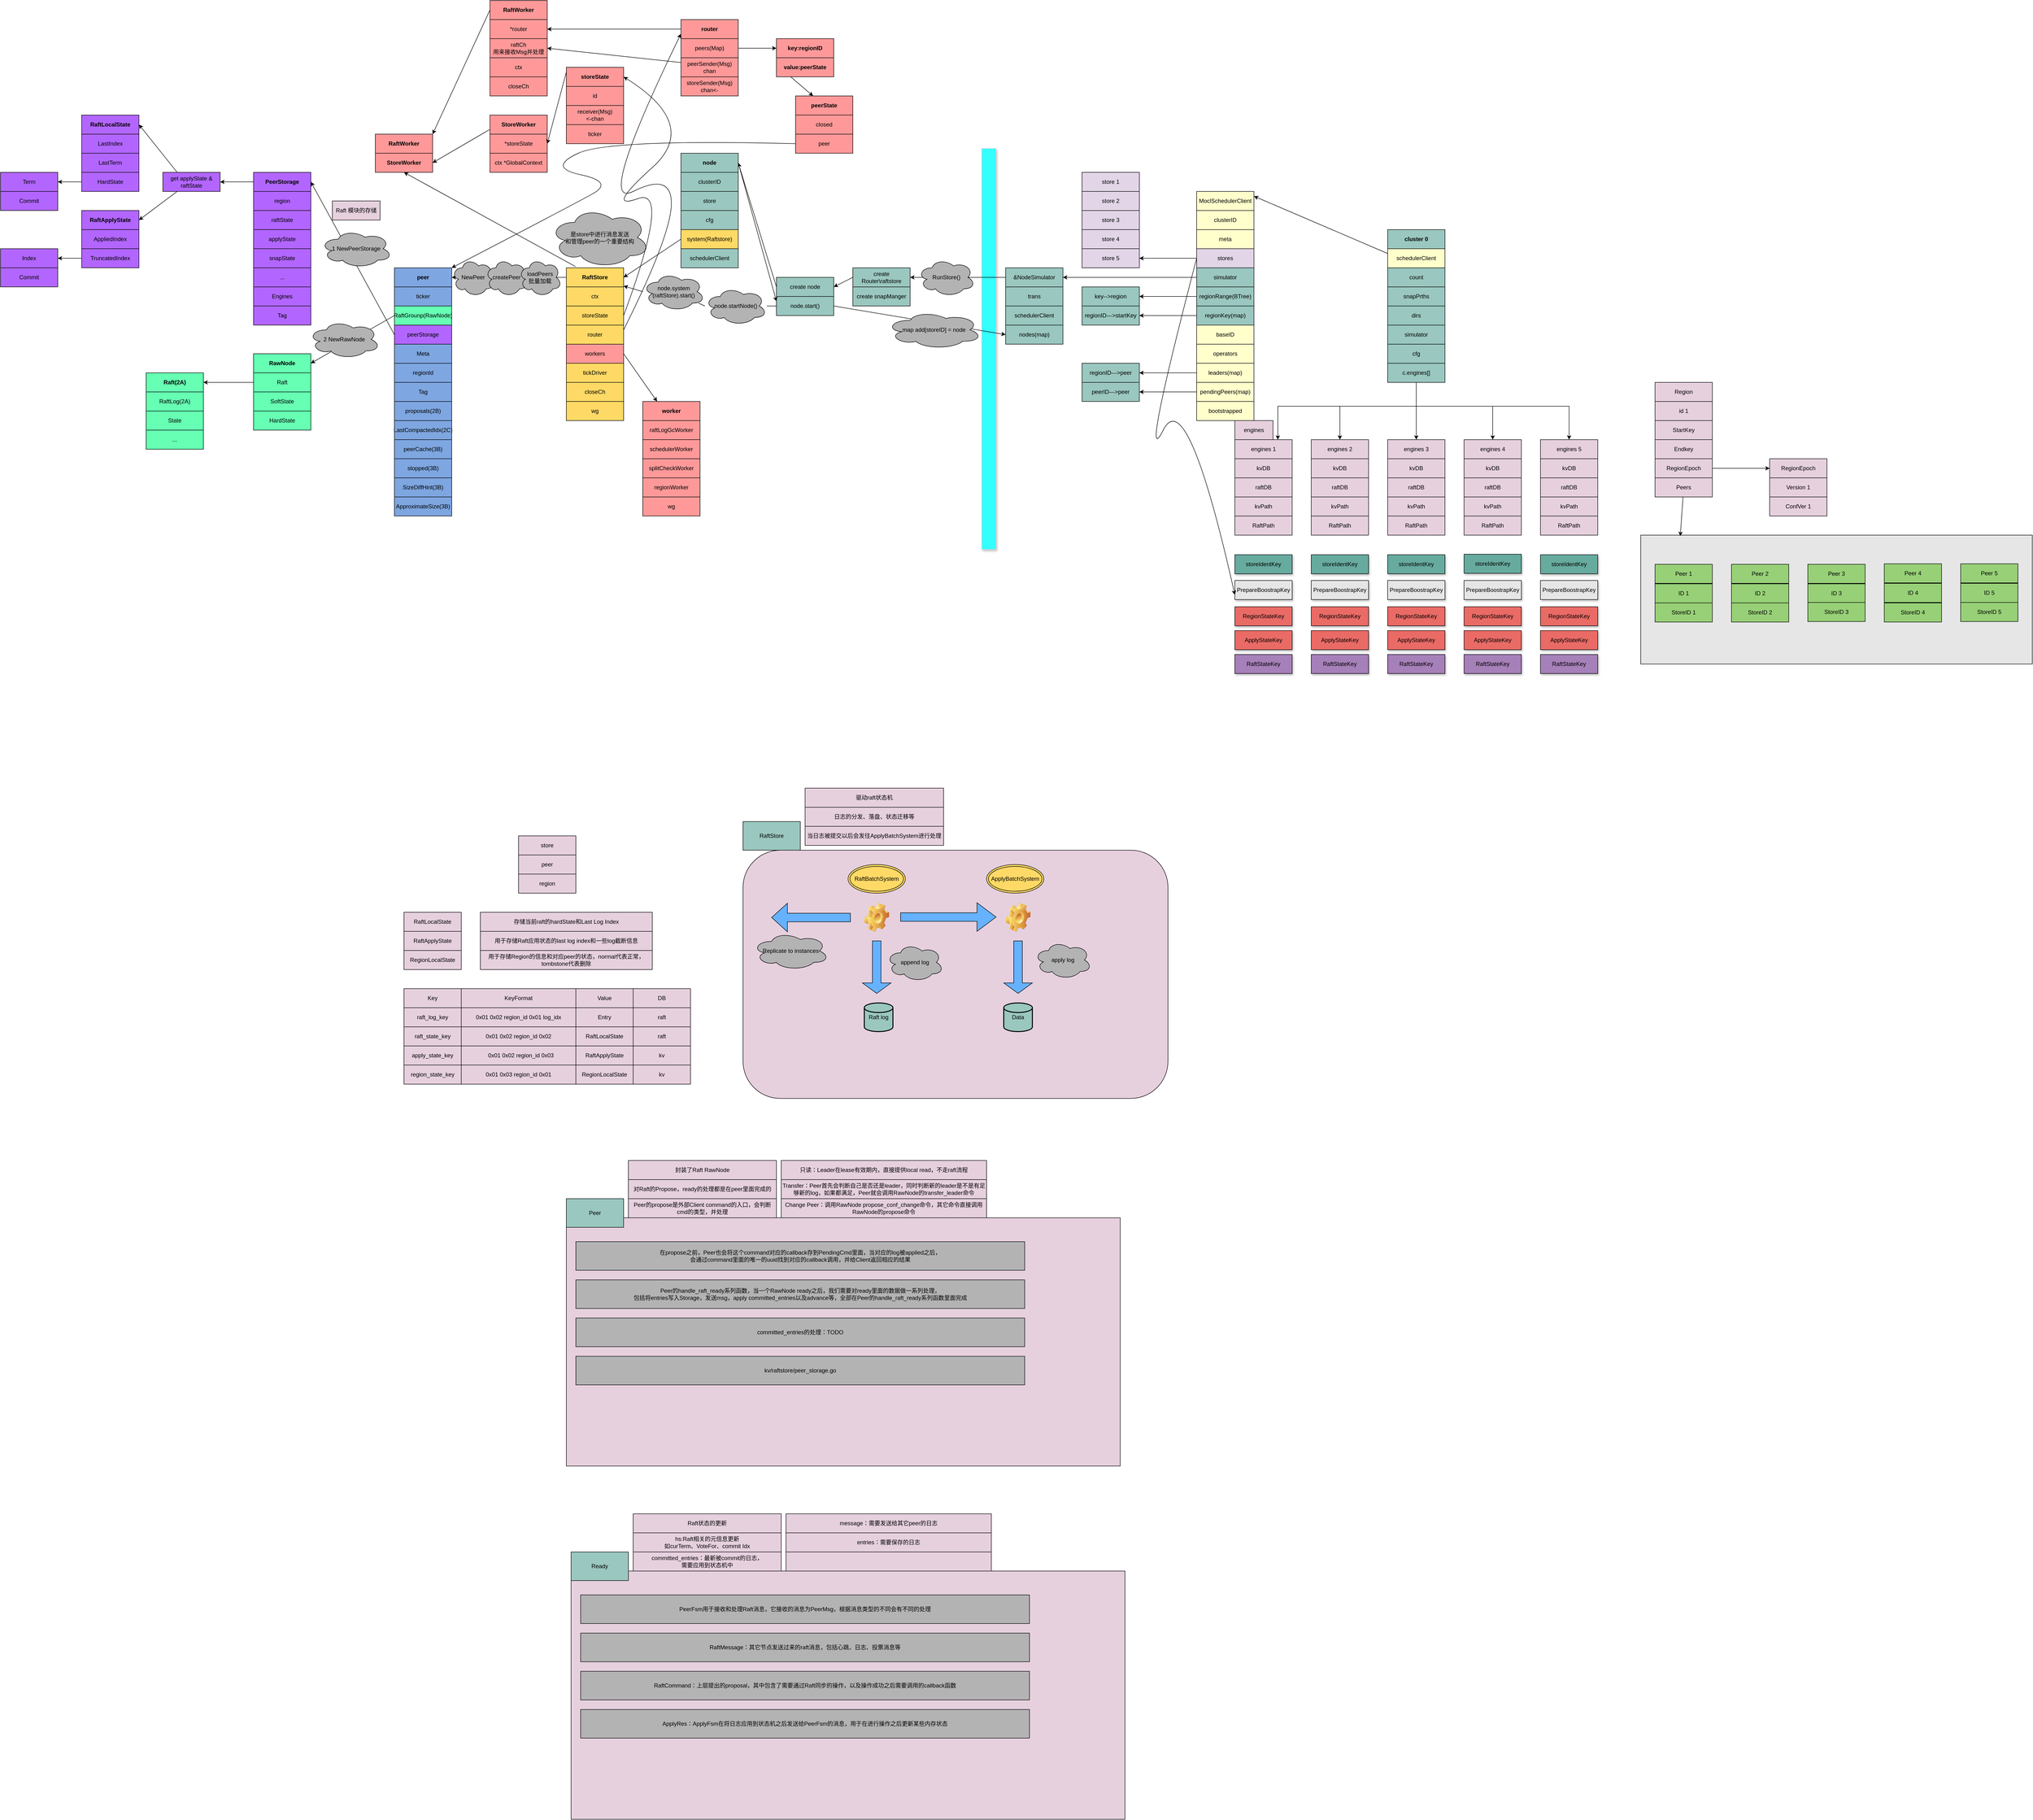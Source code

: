 <mxfile version="16.1.0" type="github">
  <diagram id="60_GQY9DnkP5nn3rlp66" name="Page-1">
    <mxGraphModel dx="2008" dy="2555" grid="1" gridSize="10" guides="1" tooltips="1" connect="1" arrows="1" fold="1" page="1" pageScale="1" pageWidth="1169" pageHeight="827" math="0" shadow="0">
      <root>
        <mxCell id="0" />
        <mxCell id="1" parent="0" />
        <mxCell id="NR7Lp7Rs3m7-HVQUmB6T-247" value="" style="rounded=0;whiteSpace=wrap;html=1;shadow=1;fontFamily=Helvetica;fontSize=11;fontColor=default;strokeColor=#E6D0DE;fillColor=#33FFFF;" vertex="1" parent="1">
          <mxGeometry x="1470" y="-610" width="30" height="840" as="geometry" />
        </mxCell>
        <mxCell id="NR7Lp7Rs3m7-HVQUmB6T-75" value="" style="rounded=0;whiteSpace=wrap;html=1;fillColor=#E6E6E6;" vertex="1" parent="1">
          <mxGeometry x="2850" y="200" width="820" height="270" as="geometry" />
        </mxCell>
        <mxCell id="yrj0Tw3yxtRZ-jhyw6Fl-31" value="" style="group" parent="1" vertex="1" connectable="0">
          <mxGeometry x="260" y="1150" width="600" height="200" as="geometry" />
        </mxCell>
        <mxCell id="yrj0Tw3yxtRZ-jhyw6Fl-11" value="Key" style="rounded=0;whiteSpace=wrap;html=1;fillColor=#E6D0DE;" parent="yrj0Tw3yxtRZ-jhyw6Fl-31" vertex="1">
          <mxGeometry width="120" height="40" as="geometry" />
        </mxCell>
        <mxCell id="yrj0Tw3yxtRZ-jhyw6Fl-12" value="KeyFormat" style="rounded=0;whiteSpace=wrap;html=1;fillColor=#E6D0DE;" parent="yrj0Tw3yxtRZ-jhyw6Fl-31" vertex="1">
          <mxGeometry x="120" width="240" height="40" as="geometry" />
        </mxCell>
        <mxCell id="yrj0Tw3yxtRZ-jhyw6Fl-13" value="Value" style="rounded=0;whiteSpace=wrap;html=1;fillColor=#E6D0DE;" parent="yrj0Tw3yxtRZ-jhyw6Fl-31" vertex="1">
          <mxGeometry x="360" width="120" height="40" as="geometry" />
        </mxCell>
        <mxCell id="yrj0Tw3yxtRZ-jhyw6Fl-14" value="DB" style="rounded=0;whiteSpace=wrap;html=1;fillColor=#E6D0DE;" parent="yrj0Tw3yxtRZ-jhyw6Fl-31" vertex="1">
          <mxGeometry x="480" width="120" height="40" as="geometry" />
        </mxCell>
        <mxCell id="yrj0Tw3yxtRZ-jhyw6Fl-15" value="raft_log_key" style="rounded=0;whiteSpace=wrap;html=1;fillColor=#E6D0DE;" parent="yrj0Tw3yxtRZ-jhyw6Fl-31" vertex="1">
          <mxGeometry y="40" width="120" height="40" as="geometry" />
        </mxCell>
        <mxCell id="yrj0Tw3yxtRZ-jhyw6Fl-16" value="0x01 0x02 region_id 0x01 log_idx" style="rounded=0;whiteSpace=wrap;html=1;fillColor=#E6D0DE;" parent="yrj0Tw3yxtRZ-jhyw6Fl-31" vertex="1">
          <mxGeometry x="120" y="40" width="240" height="40" as="geometry" />
        </mxCell>
        <mxCell id="yrj0Tw3yxtRZ-jhyw6Fl-17" value="Entry" style="rounded=0;whiteSpace=wrap;html=1;fillColor=#E6D0DE;" parent="yrj0Tw3yxtRZ-jhyw6Fl-31" vertex="1">
          <mxGeometry x="360" y="40" width="120" height="40" as="geometry" />
        </mxCell>
        <mxCell id="yrj0Tw3yxtRZ-jhyw6Fl-18" value="raft" style="rounded=0;whiteSpace=wrap;html=1;fillColor=#E6D0DE;" parent="yrj0Tw3yxtRZ-jhyw6Fl-31" vertex="1">
          <mxGeometry x="480" y="40" width="120" height="40" as="geometry" />
        </mxCell>
        <mxCell id="yrj0Tw3yxtRZ-jhyw6Fl-19" value="raft_state_key" style="rounded=0;whiteSpace=wrap;html=1;fillColor=#E6D0DE;" parent="yrj0Tw3yxtRZ-jhyw6Fl-31" vertex="1">
          <mxGeometry y="80" width="120" height="40" as="geometry" />
        </mxCell>
        <mxCell id="yrj0Tw3yxtRZ-jhyw6Fl-20" value="0x01 0x02 region_id 0x02" style="rounded=0;whiteSpace=wrap;html=1;fillColor=#E6D0DE;" parent="yrj0Tw3yxtRZ-jhyw6Fl-31" vertex="1">
          <mxGeometry x="120" y="80" width="240" height="40" as="geometry" />
        </mxCell>
        <mxCell id="yrj0Tw3yxtRZ-jhyw6Fl-21" value="RaftLocalState" style="rounded=0;whiteSpace=wrap;html=1;fillColor=#E6D0DE;" parent="yrj0Tw3yxtRZ-jhyw6Fl-31" vertex="1">
          <mxGeometry x="360" y="80" width="120" height="40" as="geometry" />
        </mxCell>
        <mxCell id="yrj0Tw3yxtRZ-jhyw6Fl-22" value="raft" style="rounded=0;whiteSpace=wrap;html=1;fillColor=#E6D0DE;" parent="yrj0Tw3yxtRZ-jhyw6Fl-31" vertex="1">
          <mxGeometry x="480" y="80" width="120" height="40" as="geometry" />
        </mxCell>
        <mxCell id="yrj0Tw3yxtRZ-jhyw6Fl-23" value="apply_state_key" style="rounded=0;whiteSpace=wrap;html=1;fillColor=#E6D0DE;" parent="yrj0Tw3yxtRZ-jhyw6Fl-31" vertex="1">
          <mxGeometry y="120" width="120" height="40" as="geometry" />
        </mxCell>
        <mxCell id="yrj0Tw3yxtRZ-jhyw6Fl-24" value="0x01 0x02 region_id 0x03" style="rounded=0;whiteSpace=wrap;html=1;fillColor=#E6D0DE;" parent="yrj0Tw3yxtRZ-jhyw6Fl-31" vertex="1">
          <mxGeometry x="120" y="120" width="250" height="40" as="geometry" />
        </mxCell>
        <mxCell id="yrj0Tw3yxtRZ-jhyw6Fl-25" value="RaftApplyState" style="rounded=0;whiteSpace=wrap;html=1;fillColor=#E6D0DE;" parent="yrj0Tw3yxtRZ-jhyw6Fl-31" vertex="1">
          <mxGeometry x="360" y="120" width="120" height="40" as="geometry" />
        </mxCell>
        <mxCell id="yrj0Tw3yxtRZ-jhyw6Fl-26" value="kv" style="rounded=0;whiteSpace=wrap;html=1;fillColor=#E6D0DE;" parent="yrj0Tw3yxtRZ-jhyw6Fl-31" vertex="1">
          <mxGeometry x="480" y="120" width="120" height="40" as="geometry" />
        </mxCell>
        <mxCell id="yrj0Tw3yxtRZ-jhyw6Fl-27" value="region_state_key" style="rounded=0;whiteSpace=wrap;html=1;fillColor=#E6D0DE;" parent="yrj0Tw3yxtRZ-jhyw6Fl-31" vertex="1">
          <mxGeometry y="160" width="120" height="40" as="geometry" />
        </mxCell>
        <mxCell id="yrj0Tw3yxtRZ-jhyw6Fl-28" value="0x01 0x03 region_id 0x01" style="rounded=0;whiteSpace=wrap;html=1;fillColor=#E6D0DE;" parent="yrj0Tw3yxtRZ-jhyw6Fl-31" vertex="1">
          <mxGeometry x="120" y="160" width="240" height="40" as="geometry" />
        </mxCell>
        <mxCell id="yrj0Tw3yxtRZ-jhyw6Fl-29" value="RegionLocalState" style="rounded=0;whiteSpace=wrap;html=1;fillColor=#E6D0DE;" parent="yrj0Tw3yxtRZ-jhyw6Fl-31" vertex="1">
          <mxGeometry x="360" y="160" width="120" height="40" as="geometry" />
        </mxCell>
        <mxCell id="yrj0Tw3yxtRZ-jhyw6Fl-30" value="kv" style="rounded=0;whiteSpace=wrap;html=1;fillColor=#E6D0DE;" parent="yrj0Tw3yxtRZ-jhyw6Fl-31" vertex="1">
          <mxGeometry x="480" y="160" width="120" height="40" as="geometry" />
        </mxCell>
        <mxCell id="yrj0Tw3yxtRZ-jhyw6Fl-32" value="" style="group" parent="1" vertex="1" connectable="0">
          <mxGeometry x="260" y="990" width="520" height="120" as="geometry" />
        </mxCell>
        <mxCell id="yrj0Tw3yxtRZ-jhyw6Fl-5" value="RaftLocalState" style="rounded=0;whiteSpace=wrap;html=1;fillColor=#E6D0DE;" parent="yrj0Tw3yxtRZ-jhyw6Fl-32" vertex="1">
          <mxGeometry width="120" height="40" as="geometry" />
        </mxCell>
        <mxCell id="yrj0Tw3yxtRZ-jhyw6Fl-6" value="RaftApplyState" style="rounded=0;whiteSpace=wrap;html=1;fillColor=#E6D0DE;" parent="yrj0Tw3yxtRZ-jhyw6Fl-32" vertex="1">
          <mxGeometry y="40" width="120" height="40" as="geometry" />
        </mxCell>
        <mxCell id="yrj0Tw3yxtRZ-jhyw6Fl-7" value="RegionLocalState" style="rounded=0;whiteSpace=wrap;html=1;fillColor=#E6D0DE;" parent="yrj0Tw3yxtRZ-jhyw6Fl-32" vertex="1">
          <mxGeometry y="80" width="120" height="40" as="geometry" />
        </mxCell>
        <mxCell id="yrj0Tw3yxtRZ-jhyw6Fl-8" value="存储当前raft的hardState和Last Log Index" style="rounded=0;whiteSpace=wrap;html=1;fillColor=#E6D0DE;" parent="yrj0Tw3yxtRZ-jhyw6Fl-32" vertex="1">
          <mxGeometry x="160" width="360" height="40" as="geometry" />
        </mxCell>
        <mxCell id="yrj0Tw3yxtRZ-jhyw6Fl-9" value="用于存储Raft应用状态的last log index和一些log截断信息" style="rounded=0;whiteSpace=wrap;html=1;fillColor=#E6D0DE;" parent="yrj0Tw3yxtRZ-jhyw6Fl-32" vertex="1">
          <mxGeometry x="160" y="40" width="360" height="40" as="geometry" />
        </mxCell>
        <mxCell id="yrj0Tw3yxtRZ-jhyw6Fl-10" value="用于存储Region的信息和对应peer的状态，normal代表正常，&lt;br&gt;tombstone代表删除" style="rounded=0;whiteSpace=wrap;html=1;fillColor=#E6D0DE;" parent="yrj0Tw3yxtRZ-jhyw6Fl-32" vertex="1">
          <mxGeometry x="160" y="80" width="360" height="40" as="geometry" />
        </mxCell>
        <mxCell id="yrj0Tw3yxtRZ-jhyw6Fl-33" value="" style="group" parent="1" vertex="1" connectable="0">
          <mxGeometry x="500" y="830" width="120" height="120" as="geometry" />
        </mxCell>
        <mxCell id="yrj0Tw3yxtRZ-jhyw6Fl-2" value="store" style="rounded=0;whiteSpace=wrap;html=1;fillColor=#E6D0DE;" parent="yrj0Tw3yxtRZ-jhyw6Fl-33" vertex="1">
          <mxGeometry width="120" height="40" as="geometry" />
        </mxCell>
        <mxCell id="yrj0Tw3yxtRZ-jhyw6Fl-3" value="peer" style="rounded=0;whiteSpace=wrap;html=1;fillColor=#E6D0DE;" parent="yrj0Tw3yxtRZ-jhyw6Fl-33" vertex="1">
          <mxGeometry y="40" width="120" height="40" as="geometry" />
        </mxCell>
        <mxCell id="yrj0Tw3yxtRZ-jhyw6Fl-4" value="region" style="rounded=0;whiteSpace=wrap;html=1;fillColor=#E6D0DE;" parent="yrj0Tw3yxtRZ-jhyw6Fl-33" vertex="1">
          <mxGeometry y="80" width="120" height="40" as="geometry" />
        </mxCell>
        <mxCell id="yrj0Tw3yxtRZ-jhyw6Fl-34" value="" style="rounded=1;whiteSpace=wrap;html=1;fillColor=#E6D0DE;" parent="1" vertex="1">
          <mxGeometry x="970" y="860" width="890" height="520" as="geometry" />
        </mxCell>
        <mxCell id="yrj0Tw3yxtRZ-jhyw6Fl-35" value="RaftStore" style="rounded=0;whiteSpace=wrap;html=1;fillColor=#9AC7BF;" parent="1" vertex="1">
          <mxGeometry x="970" y="800" width="120" height="60" as="geometry" />
        </mxCell>
        <mxCell id="yrj0Tw3yxtRZ-jhyw6Fl-36" value="" style="shape=image;html=1;verticalLabelPosition=bottom;verticalAlign=top;imageAspect=1;aspect=fixed;image=img/clipart/Gear_128x128.png;fillColor=#9AC7BF;" parent="1" vertex="1">
          <mxGeometry x="1224" y="970" width="52" height="61" as="geometry" />
        </mxCell>
        <mxCell id="yrj0Tw3yxtRZ-jhyw6Fl-37" value="RaftBatchSystem" style="ellipse;shape=doubleEllipse;whiteSpace=wrap;html=1;fillColor=#FFD966;" parent="1" vertex="1">
          <mxGeometry x="1190" y="890" width="120" height="60" as="geometry" />
        </mxCell>
        <mxCell id="yrj0Tw3yxtRZ-jhyw6Fl-38" value="" style="shape=image;html=1;verticalLabelPosition=bottom;verticalAlign=top;imageAspect=1;aspect=fixed;image=img/clipart/Gear_128x128.png;fillColor=#9AC7BF;" parent="1" vertex="1">
          <mxGeometry x="1520" y="970" width="52" height="61" as="geometry" />
        </mxCell>
        <mxCell id="yrj0Tw3yxtRZ-jhyw6Fl-39" value="ApplyBatchSystem" style="ellipse;shape=doubleEllipse;whiteSpace=wrap;html=1;fillColor=#FFD966;" parent="1" vertex="1">
          <mxGeometry x="1480" y="890" width="120" height="60" as="geometry" />
        </mxCell>
        <mxCell id="yrj0Tw3yxtRZ-jhyw6Fl-42" value="" style="shape=singleArrow;whiteSpace=wrap;html=1;fillColor=#66B2FF;" parent="1" vertex="1">
          <mxGeometry x="1300" y="970" width="200" height="60" as="geometry" />
        </mxCell>
        <mxCell id="yrj0Tw3yxtRZ-jhyw6Fl-43" value="" style="shape=singleArrow;whiteSpace=wrap;html=1;fillColor=#66B2FF;rotation=90;" parent="1" vertex="1">
          <mxGeometry x="1195" y="1075" width="110" height="60" as="geometry" />
        </mxCell>
        <mxCell id="yrj0Tw3yxtRZ-jhyw6Fl-44" value="驱动raft状态机" style="rounded=0;whiteSpace=wrap;html=1;fillColor=#E6D0DE;" parent="1" vertex="1">
          <mxGeometry x="1100" y="730" width="290" height="40" as="geometry" />
        </mxCell>
        <mxCell id="yrj0Tw3yxtRZ-jhyw6Fl-45" value="日志的分发、落盘、状态迁移等" style="rounded=0;whiteSpace=wrap;html=1;fillColor=#E6D0DE;" parent="1" vertex="1">
          <mxGeometry x="1100" y="770" width="290" height="40" as="geometry" />
        </mxCell>
        <mxCell id="yrj0Tw3yxtRZ-jhyw6Fl-46" value="当日志被提交以后会发往ApplyBatchSystem进行处理" style="rounded=0;whiteSpace=wrap;html=1;fillColor=#E6D0DE;" parent="1" vertex="1">
          <mxGeometry x="1100" y="810" width="290" height="40" as="geometry" />
        </mxCell>
        <mxCell id="yrj0Tw3yxtRZ-jhyw6Fl-47" value="append log" style="ellipse;shape=cloud;whiteSpace=wrap;html=1;fillColor=#B3B3B3;" parent="1" vertex="1">
          <mxGeometry x="1270" y="1055" width="120" height="80" as="geometry" />
        </mxCell>
        <mxCell id="yrj0Tw3yxtRZ-jhyw6Fl-48" value="apply log" style="ellipse;shape=cloud;whiteSpace=wrap;html=1;fillColor=#B3B3B3;" parent="1" vertex="1">
          <mxGeometry x="1580" y="1050" width="120" height="80" as="geometry" />
        </mxCell>
        <mxCell id="yrj0Tw3yxtRZ-jhyw6Fl-49" value="" style="shape=singleArrow;whiteSpace=wrap;html=1;fillColor=#66B2FF;rotation=90;" parent="1" vertex="1">
          <mxGeometry x="1491" y="1075" width="110" height="60" as="geometry" />
        </mxCell>
        <mxCell id="yrj0Tw3yxtRZ-jhyw6Fl-50" value="Raft log" style="strokeWidth=2;html=1;shape=mxgraph.flowchart.database;whiteSpace=wrap;fillColor=#9AC7BF;" parent="1" vertex="1">
          <mxGeometry x="1224" y="1180" width="60" height="60" as="geometry" />
        </mxCell>
        <mxCell id="yrj0Tw3yxtRZ-jhyw6Fl-51" value="Data" style="strokeWidth=2;html=1;shape=mxgraph.flowchart.database;whiteSpace=wrap;fillColor=#9AC7BF;" parent="1" vertex="1">
          <mxGeometry x="1516" y="1180" width="60" height="60" as="geometry" />
        </mxCell>
        <mxCell id="yrj0Tw3yxtRZ-jhyw6Fl-52" value="" style="shape=singleArrow;whiteSpace=wrap;html=1;fillColor=#66B2FF;rotation=-180;" parent="1" vertex="1">
          <mxGeometry x="1030" y="971" width="165" height="60" as="geometry" />
        </mxCell>
        <mxCell id="yrj0Tw3yxtRZ-jhyw6Fl-53" value="Replicate to instances" style="ellipse;shape=cloud;whiteSpace=wrap;html=1;fillColor=#B3B3B3;" parent="1" vertex="1">
          <mxGeometry x="990" y="1031" width="160" height="80" as="geometry" />
        </mxCell>
        <mxCell id="yrj0Tw3yxtRZ-jhyw6Fl-54" value="" style="rounded=0;whiteSpace=wrap;html=1;fillColor=#E6D0DE;" parent="1" vertex="1">
          <mxGeometry x="600" y="1630" width="1160" height="520" as="geometry" />
        </mxCell>
        <mxCell id="yrj0Tw3yxtRZ-jhyw6Fl-55" value="Peer" style="rounded=0;whiteSpace=wrap;html=1;fillColor=#9AC7BF;" parent="1" vertex="1">
          <mxGeometry x="600" y="1590" width="120" height="60" as="geometry" />
        </mxCell>
        <mxCell id="yrj0Tw3yxtRZ-jhyw6Fl-57" value="封装了Raft RawNode" style="rounded=0;whiteSpace=wrap;html=1;fillColor=#E6D0DE;" parent="1" vertex="1">
          <mxGeometry x="730" y="1510" width="310" height="40" as="geometry" />
        </mxCell>
        <mxCell id="yrj0Tw3yxtRZ-jhyw6Fl-58" value="对Raft的Propose，ready的处理都是在peer里面完成的" style="rounded=0;whiteSpace=wrap;html=1;fillColor=#E6D0DE;" parent="1" vertex="1">
          <mxGeometry x="730" y="1550" width="310" height="40" as="geometry" />
        </mxCell>
        <mxCell id="yrj0Tw3yxtRZ-jhyw6Fl-59" value="Peer的propose是外部Client command的入口，会判断cmd的类型，并处理" style="rounded=0;whiteSpace=wrap;html=1;fillColor=#E6D0DE;" parent="1" vertex="1">
          <mxGeometry x="730" y="1590" width="310" height="40" as="geometry" />
        </mxCell>
        <mxCell id="yrj0Tw3yxtRZ-jhyw6Fl-60" value="只读：Leader在lease有效期内，直接提供local read，不走raft流程" style="rounded=0;whiteSpace=wrap;html=1;fillColor=#E6D0DE;" parent="1" vertex="1">
          <mxGeometry x="1050" y="1510" width="430" height="40" as="geometry" />
        </mxCell>
        <mxCell id="yrj0Tw3yxtRZ-jhyw6Fl-61" value="Transfer：Peer首先会判断自己是否还是leader，同时判断新的leader是不是有足够新的log，如果都满足，Peer就会调用RawNode的transfer_leader命令" style="rounded=0;whiteSpace=wrap;html=1;fillColor=#E6D0DE;" parent="1" vertex="1">
          <mxGeometry x="1050" y="1550" width="430" height="40" as="geometry" />
        </mxCell>
        <mxCell id="yrj0Tw3yxtRZ-jhyw6Fl-62" value="Change Peer：调用RawNode propose_conf_change命令，其它命令直接调用RawNode的propose命令" style="rounded=0;whiteSpace=wrap;html=1;fillColor=#E6D0DE;" parent="1" vertex="1">
          <mxGeometry x="1050" y="1590" width="430" height="40" as="geometry" />
        </mxCell>
        <mxCell id="yrj0Tw3yxtRZ-jhyw6Fl-64" value="在propose之前，Peer也会将这个command对应的callback存到PendingCmd里面，当对应的log被applied之后，&lt;br&gt;会通过command里面的唯一的uuid找到对应的callback调用，并给Client返回相应的结果" style="rounded=0;whiteSpace=wrap;html=1;fillColor=#B3B3B3;" parent="1" vertex="1">
          <mxGeometry x="620" y="1680" width="940" height="60" as="geometry" />
        </mxCell>
        <mxCell id="yrj0Tw3yxtRZ-jhyw6Fl-65" value="Peer的handle_raft_ready系列函数，当一个RawNode ready之后，我们需要对ready里面的数据做一系列处理，&lt;br&gt;包括将entries写入Storage，发送msg，apply committed_entries以及advance等，全部在Peer的handle_raft_ready系列函数里面完成" style="rounded=0;whiteSpace=wrap;html=1;fillColor=#B3B3B3;" parent="1" vertex="1">
          <mxGeometry x="620" y="1760" width="940" height="60" as="geometry" />
        </mxCell>
        <mxCell id="yrj0Tw3yxtRZ-jhyw6Fl-66" value="committed_entries的处理：TODO" style="rounded=0;whiteSpace=wrap;html=1;fillColor=#B3B3B3;" parent="1" vertex="1">
          <mxGeometry x="620" y="1840" width="940" height="60" as="geometry" />
        </mxCell>
        <mxCell id="yrj0Tw3yxtRZ-jhyw6Fl-67" value="kv/raftstore/peer_storage.go" style="rounded=0;whiteSpace=wrap;html=1;fillColor=#B3B3B3;" parent="1" vertex="1">
          <mxGeometry x="620" y="1920" width="940" height="60" as="geometry" />
        </mxCell>
        <mxCell id="yrj0Tw3yxtRZ-jhyw6Fl-68" value="" style="rounded=0;whiteSpace=wrap;html=1;fillColor=#E6D0DE;" parent="1" vertex="1">
          <mxGeometry x="610" y="2370" width="1160" height="520" as="geometry" />
        </mxCell>
        <mxCell id="yrj0Tw3yxtRZ-jhyw6Fl-69" value="Ready" style="rounded=0;whiteSpace=wrap;html=1;fillColor=#9AC7BF;" parent="1" vertex="1">
          <mxGeometry x="610" y="2330" width="120" height="60" as="geometry" />
        </mxCell>
        <mxCell id="yrj0Tw3yxtRZ-jhyw6Fl-70" value="Raft状态的更新" style="rounded=0;whiteSpace=wrap;html=1;fillColor=#E6D0DE;" parent="1" vertex="1">
          <mxGeometry x="740" y="2250" width="310" height="40" as="geometry" />
        </mxCell>
        <mxCell id="yrj0Tw3yxtRZ-jhyw6Fl-71" value="hs:Raft相关的元信息更新&lt;br&gt;如curTerm、VoteFor、commit Idx" style="rounded=0;whiteSpace=wrap;html=1;fillColor=#E6D0DE;" parent="1" vertex="1">
          <mxGeometry x="740" y="2290" width="310" height="40" as="geometry" />
        </mxCell>
        <mxCell id="yrj0Tw3yxtRZ-jhyw6Fl-72" value="committed_entries：最新被commit的日志，&lt;br&gt;需要应用到状态机中" style="rounded=0;whiteSpace=wrap;html=1;fillColor=#E6D0DE;" parent="1" vertex="1">
          <mxGeometry x="740" y="2330" width="310" height="40" as="geometry" />
        </mxCell>
        <mxCell id="yrj0Tw3yxtRZ-jhyw6Fl-73" value="message：需要发送给其它peer的日志" style="rounded=0;whiteSpace=wrap;html=1;fillColor=#E6D0DE;" parent="1" vertex="1">
          <mxGeometry x="1060" y="2250" width="430" height="40" as="geometry" />
        </mxCell>
        <mxCell id="yrj0Tw3yxtRZ-jhyw6Fl-74" value="entries：需要保存的日志" style="rounded=0;whiteSpace=wrap;html=1;fillColor=#E6D0DE;" parent="1" vertex="1">
          <mxGeometry x="1060" y="2290" width="430" height="40" as="geometry" />
        </mxCell>
        <mxCell id="yrj0Tw3yxtRZ-jhyw6Fl-75" value="" style="rounded=0;whiteSpace=wrap;html=1;fillColor=#E6D0DE;" parent="1" vertex="1">
          <mxGeometry x="1060" y="2330" width="430" height="40" as="geometry" />
        </mxCell>
        <mxCell id="yrj0Tw3yxtRZ-jhyw6Fl-76" value="PeerFsm用于接收和处理Raft消息，它接收的消息为PeerMsg，根据消息类型的不同会有不同的处理" style="rounded=0;whiteSpace=wrap;html=1;fillColor=#B3B3B3;" parent="1" vertex="1">
          <mxGeometry x="630" y="2420" width="940" height="60" as="geometry" />
        </mxCell>
        <mxCell id="yrj0Tw3yxtRZ-jhyw6Fl-77" value="RaftMessage：其它节点发送过来的raft消息，包括心跳、日志、投票消息等" style="rounded=0;whiteSpace=wrap;html=1;fillColor=#B3B3B3;" parent="1" vertex="1">
          <mxGeometry x="630" y="2500" width="940" height="60" as="geometry" />
        </mxCell>
        <mxCell id="yrj0Tw3yxtRZ-jhyw6Fl-78" value="RaftCommand：上层提出的proposal，其中包含了需要通过Raft同步的操作，以及操作成功之后需要调用的callback函数" style="rounded=0;whiteSpace=wrap;html=1;fillColor=#B3B3B3;" parent="1" vertex="1">
          <mxGeometry x="630" y="2580" width="940" height="60" as="geometry" />
        </mxCell>
        <mxCell id="yrj0Tw3yxtRZ-jhyw6Fl-79" value="ApplyRes：ApplyFsm在将日志应用到状态机之后发送给PeerFsm的消息，用于在进行操作之后更新某些内存状态" style="rounded=0;whiteSpace=wrap;html=1;fillColor=#B3B3B3;" parent="1" vertex="1">
          <mxGeometry x="630" y="2660" width="940" height="60" as="geometry" />
        </mxCell>
        <mxCell id="NR7Lp7Rs3m7-HVQUmB6T-1" value="&lt;span&gt;engines 3&lt;/span&gt;" style="rounded=0;whiteSpace=wrap;html=1;fillColor=#E6D0DE;" vertex="1" parent="1">
          <mxGeometry x="2320" width="120" height="40" as="geometry" />
        </mxCell>
        <mxCell id="NR7Lp7Rs3m7-HVQUmB6T-2" value="dirs" style="rounded=0;whiteSpace=wrap;html=1;fillColor=#9AC7BF;" vertex="1" parent="1">
          <mxGeometry x="2320" y="-280" width="120" height="40" as="geometry" />
        </mxCell>
        <mxCell id="NR7Lp7Rs3m7-HVQUmB6T-3" value="c.engines[]" style="rounded=0;whiteSpace=wrap;html=1;fillColor=#9AC7BF;" vertex="1" parent="1">
          <mxGeometry x="2320" y="-160" width="120" height="40" as="geometry" />
        </mxCell>
        <mxCell id="NR7Lp7Rs3m7-HVQUmB6T-4" value="&lt;span&gt;engines 4&lt;/span&gt;" style="rounded=0;whiteSpace=wrap;html=1;fillColor=#E6D0DE;" vertex="1" parent="1">
          <mxGeometry x="2480" width="120" height="40" as="geometry" />
        </mxCell>
        <mxCell id="NR7Lp7Rs3m7-HVQUmB6T-5" value="&lt;span&gt;engines 5&lt;/span&gt;" style="rounded=0;whiteSpace=wrap;html=1;fillColor=#E6D0DE;" vertex="1" parent="1">
          <mxGeometry x="2640" width="120" height="40" as="geometry" />
        </mxCell>
        <mxCell id="NR7Lp7Rs3m7-HVQUmB6T-6" value="&lt;span&gt;engines 2&lt;/span&gt;" style="rounded=0;whiteSpace=wrap;html=1;fillColor=#E6D0DE;" vertex="1" parent="1">
          <mxGeometry x="2160" width="120" height="40" as="geometry" />
        </mxCell>
        <mxCell id="NR7Lp7Rs3m7-HVQUmB6T-7" value="engines 1" style="rounded=0;whiteSpace=wrap;html=1;fillColor=#E6D0DE;" vertex="1" parent="1">
          <mxGeometry x="2000" width="120" height="40" as="geometry" />
        </mxCell>
        <mxCell id="NR7Lp7Rs3m7-HVQUmB6T-9" value="engines" style="rounded=0;whiteSpace=wrap;html=1;fillColor=#E6D0DE;" vertex="1" parent="1">
          <mxGeometry x="2000" y="-40" width="80" height="40" as="geometry" />
        </mxCell>
        <mxCell id="NR7Lp7Rs3m7-HVQUmB6T-10" value="kvDB" style="rounded=0;whiteSpace=wrap;html=1;fillColor=#E6D0DE;" vertex="1" parent="1">
          <mxGeometry x="2000" y="40" width="120" height="40" as="geometry" />
        </mxCell>
        <mxCell id="NR7Lp7Rs3m7-HVQUmB6T-11" value="raftDB" style="rounded=0;whiteSpace=wrap;html=1;fillColor=#E6D0DE;" vertex="1" parent="1">
          <mxGeometry x="2000" y="80" width="120" height="40" as="geometry" />
        </mxCell>
        <mxCell id="NR7Lp7Rs3m7-HVQUmB6T-12" value="kvPath" style="rounded=0;whiteSpace=wrap;html=1;fillColor=#E6D0DE;" vertex="1" parent="1">
          <mxGeometry x="2000" y="120" width="120" height="40" as="geometry" />
        </mxCell>
        <mxCell id="NR7Lp7Rs3m7-HVQUmB6T-13" value="RaftPath" style="rounded=0;whiteSpace=wrap;html=1;fillColor=#E6D0DE;" vertex="1" parent="1">
          <mxGeometry x="2000" y="160" width="120" height="40" as="geometry" />
        </mxCell>
        <mxCell id="NR7Lp7Rs3m7-HVQUmB6T-14" value="kvDB" style="rounded=0;whiteSpace=wrap;html=1;fillColor=#E6D0DE;" vertex="1" parent="1">
          <mxGeometry x="2160" y="40" width="120" height="40" as="geometry" />
        </mxCell>
        <mxCell id="NR7Lp7Rs3m7-HVQUmB6T-15" value="raftDB" style="rounded=0;whiteSpace=wrap;html=1;fillColor=#E6D0DE;" vertex="1" parent="1">
          <mxGeometry x="2160" y="80" width="120" height="40" as="geometry" />
        </mxCell>
        <mxCell id="NR7Lp7Rs3m7-HVQUmB6T-16" value="kvPath" style="rounded=0;whiteSpace=wrap;html=1;fillColor=#E6D0DE;" vertex="1" parent="1">
          <mxGeometry x="2160" y="120" width="120" height="40" as="geometry" />
        </mxCell>
        <mxCell id="NR7Lp7Rs3m7-HVQUmB6T-17" value="RaftPath" style="rounded=0;whiteSpace=wrap;html=1;fillColor=#E6D0DE;" vertex="1" parent="1">
          <mxGeometry x="2160" y="160" width="120" height="40" as="geometry" />
        </mxCell>
        <mxCell id="NR7Lp7Rs3m7-HVQUmB6T-18" value="kvDB" style="rounded=0;whiteSpace=wrap;html=1;fillColor=#E6D0DE;" vertex="1" parent="1">
          <mxGeometry x="2320" y="40" width="120" height="40" as="geometry" />
        </mxCell>
        <mxCell id="NR7Lp7Rs3m7-HVQUmB6T-19" value="raftDB" style="rounded=0;whiteSpace=wrap;html=1;fillColor=#E6D0DE;" vertex="1" parent="1">
          <mxGeometry x="2320" y="80" width="120" height="40" as="geometry" />
        </mxCell>
        <mxCell id="NR7Lp7Rs3m7-HVQUmB6T-20" value="kvPath" style="rounded=0;whiteSpace=wrap;html=1;fillColor=#E6D0DE;" vertex="1" parent="1">
          <mxGeometry x="2320" y="120" width="120" height="40" as="geometry" />
        </mxCell>
        <mxCell id="NR7Lp7Rs3m7-HVQUmB6T-21" value="RaftPath" style="rounded=0;whiteSpace=wrap;html=1;fillColor=#E6D0DE;" vertex="1" parent="1">
          <mxGeometry x="2320" y="160" width="120" height="40" as="geometry" />
        </mxCell>
        <mxCell id="NR7Lp7Rs3m7-HVQUmB6T-22" value="kvDB" style="rounded=0;whiteSpace=wrap;html=1;fillColor=#E6D0DE;" vertex="1" parent="1">
          <mxGeometry x="2480" y="40" width="120" height="40" as="geometry" />
        </mxCell>
        <mxCell id="NR7Lp7Rs3m7-HVQUmB6T-23" value="raftDB" style="rounded=0;whiteSpace=wrap;html=1;fillColor=#E6D0DE;" vertex="1" parent="1">
          <mxGeometry x="2480" y="80" width="120" height="40" as="geometry" />
        </mxCell>
        <mxCell id="NR7Lp7Rs3m7-HVQUmB6T-24" value="kvPath" style="rounded=0;whiteSpace=wrap;html=1;fillColor=#E6D0DE;" vertex="1" parent="1">
          <mxGeometry x="2480" y="120" width="120" height="40" as="geometry" />
        </mxCell>
        <mxCell id="NR7Lp7Rs3m7-HVQUmB6T-25" value="RaftPath" style="rounded=0;whiteSpace=wrap;html=1;fillColor=#E6D0DE;" vertex="1" parent="1">
          <mxGeometry x="2480" y="160" width="120" height="40" as="geometry" />
        </mxCell>
        <mxCell id="NR7Lp7Rs3m7-HVQUmB6T-26" value="kvDB" style="rounded=0;whiteSpace=wrap;html=1;fillColor=#E6D0DE;" vertex="1" parent="1">
          <mxGeometry x="2640" y="40" width="120" height="40" as="geometry" />
        </mxCell>
        <mxCell id="NR7Lp7Rs3m7-HVQUmB6T-27" value="raftDB" style="rounded=0;whiteSpace=wrap;html=1;fillColor=#E6D0DE;" vertex="1" parent="1">
          <mxGeometry x="2640" y="80" width="120" height="40" as="geometry" />
        </mxCell>
        <mxCell id="NR7Lp7Rs3m7-HVQUmB6T-28" value="kvPath" style="rounded=0;whiteSpace=wrap;html=1;fillColor=#E6D0DE;" vertex="1" parent="1">
          <mxGeometry x="2640" y="120" width="120" height="40" as="geometry" />
        </mxCell>
        <mxCell id="NR7Lp7Rs3m7-HVQUmB6T-29" value="RaftPath" style="rounded=0;whiteSpace=wrap;html=1;fillColor=#E6D0DE;" vertex="1" parent="1">
          <mxGeometry x="2640" y="160" width="120" height="40" as="geometry" />
        </mxCell>
        <mxCell id="NR7Lp7Rs3m7-HVQUmB6T-30" value="" style="edgeStyle=elbowEdgeStyle;elbow=vertical;endArrow=classic;html=1;rounded=0;entryX=0.5;entryY=0;entryDx=0;entryDy=0;exitX=0.5;exitY=1;exitDx=0;exitDy=0;" edge="1" parent="1" source="NR7Lp7Rs3m7-HVQUmB6T-3" target="NR7Lp7Rs3m7-HVQUmB6T-6">
          <mxGeometry width="50" height="50" relative="1" as="geometry">
            <mxPoint x="2170" y="-80" as="sourcePoint" />
            <mxPoint x="2060" y="-20" as="targetPoint" />
            <Array as="points">
              <mxPoint x="2240" y="-70" />
            </Array>
          </mxGeometry>
        </mxCell>
        <mxCell id="NR7Lp7Rs3m7-HVQUmB6T-31" value="" style="edgeStyle=elbowEdgeStyle;elbow=vertical;endArrow=classic;html=1;rounded=0;entryX=0.75;entryY=0;entryDx=0;entryDy=0;exitX=0.5;exitY=1;exitDx=0;exitDy=0;" edge="1" parent="1" source="NR7Lp7Rs3m7-HVQUmB6T-3" target="NR7Lp7Rs3m7-HVQUmB6T-7">
          <mxGeometry width="50" height="50" relative="1" as="geometry">
            <mxPoint x="2390" y="-110" as="sourcePoint" />
            <mxPoint x="2230" y="10" as="targetPoint" />
            <Array as="points">
              <mxPoint x="2240" y="-70" />
            </Array>
          </mxGeometry>
        </mxCell>
        <mxCell id="NR7Lp7Rs3m7-HVQUmB6T-32" value="" style="edgeStyle=elbowEdgeStyle;elbow=vertical;endArrow=classic;html=1;rounded=0;entryX=0.5;entryY=0;entryDx=0;entryDy=0;exitX=0.5;exitY=1;exitDx=0;exitDy=0;" edge="1" parent="1" source="NR7Lp7Rs3m7-HVQUmB6T-3" target="NR7Lp7Rs3m7-HVQUmB6T-1">
          <mxGeometry width="50" height="50" relative="1" as="geometry">
            <mxPoint x="2400" y="-100" as="sourcePoint" />
            <mxPoint x="2240" y="20" as="targetPoint" />
            <Array as="points">
              <mxPoint x="2380" y="-80" />
            </Array>
          </mxGeometry>
        </mxCell>
        <mxCell id="NR7Lp7Rs3m7-HVQUmB6T-33" value="" style="edgeStyle=elbowEdgeStyle;elbow=vertical;endArrow=classic;html=1;rounded=0;entryX=0.5;entryY=0;entryDx=0;entryDy=0;exitX=0.5;exitY=1;exitDx=0;exitDy=0;" edge="1" parent="1" source="NR7Lp7Rs3m7-HVQUmB6T-3" target="NR7Lp7Rs3m7-HVQUmB6T-4">
          <mxGeometry width="50" height="50" relative="1" as="geometry">
            <mxPoint x="2410" y="-90" as="sourcePoint" />
            <mxPoint x="2250" y="30" as="targetPoint" />
            <Array as="points">
              <mxPoint x="2400" y="-70" />
            </Array>
          </mxGeometry>
        </mxCell>
        <mxCell id="NR7Lp7Rs3m7-HVQUmB6T-34" value="" style="edgeStyle=elbowEdgeStyle;elbow=vertical;endArrow=classic;html=1;rounded=0;entryX=0.5;entryY=0;entryDx=0;entryDy=0;exitX=0.5;exitY=1;exitDx=0;exitDy=0;" edge="1" parent="1" source="NR7Lp7Rs3m7-HVQUmB6T-3" target="NR7Lp7Rs3m7-HVQUmB6T-5">
          <mxGeometry width="50" height="50" relative="1" as="geometry">
            <mxPoint x="2420" y="-80" as="sourcePoint" />
            <mxPoint x="2260" y="40" as="targetPoint" />
            <Array as="points">
              <mxPoint x="2540" y="-70" />
            </Array>
          </mxGeometry>
        </mxCell>
        <mxCell id="NR7Lp7Rs3m7-HVQUmB6T-35" value="Region" style="rounded=0;whiteSpace=wrap;html=1;fillColor=#E6D0DE;" vertex="1" parent="1">
          <mxGeometry x="2880" y="-120" width="120" height="40" as="geometry" />
        </mxCell>
        <mxCell id="NR7Lp7Rs3m7-HVQUmB6T-36" value="id 1" style="rounded=0;whiteSpace=wrap;html=1;fillColor=#E6D0DE;" vertex="1" parent="1">
          <mxGeometry x="2880" y="-80" width="120" height="40" as="geometry" />
        </mxCell>
        <mxCell id="NR7Lp7Rs3m7-HVQUmB6T-37" value="StartKey" style="rounded=0;whiteSpace=wrap;html=1;fillColor=#E6D0DE;" vertex="1" parent="1">
          <mxGeometry x="2880" y="-40" width="120" height="40" as="geometry" />
        </mxCell>
        <mxCell id="NR7Lp7Rs3m7-HVQUmB6T-38" value="Endkey" style="rounded=0;whiteSpace=wrap;html=1;fillColor=#E6D0DE;" vertex="1" parent="1">
          <mxGeometry x="2880" width="120" height="40" as="geometry" />
        </mxCell>
        <mxCell id="NR7Lp7Rs3m7-HVQUmB6T-39" value="RegionEpoch" style="rounded=0;whiteSpace=wrap;html=1;fillColor=#E6D0DE;" vertex="1" parent="1">
          <mxGeometry x="2880" y="40" width="120" height="40" as="geometry" />
        </mxCell>
        <mxCell id="NR7Lp7Rs3m7-HVQUmB6T-40" value="Peers" style="rounded=0;whiteSpace=wrap;html=1;fillColor=#E6D0DE;" vertex="1" parent="1">
          <mxGeometry x="2880" y="80" width="120" height="40" as="geometry" />
        </mxCell>
        <mxCell id="NR7Lp7Rs3m7-HVQUmB6T-41" value="" style="endArrow=classic;html=1;rounded=0;exitX=1;exitY=0.5;exitDx=0;exitDy=0;entryX=0;entryY=0.5;entryDx=0;entryDy=0;" edge="1" parent="1" source="NR7Lp7Rs3m7-HVQUmB6T-39" target="NR7Lp7Rs3m7-HVQUmB6T-42">
          <mxGeometry width="50" height="50" relative="1" as="geometry">
            <mxPoint x="2760" y="140" as="sourcePoint" />
            <mxPoint x="3170" y="50" as="targetPoint" />
          </mxGeometry>
        </mxCell>
        <mxCell id="NR7Lp7Rs3m7-HVQUmB6T-42" value="RegionEpoch" style="rounded=0;whiteSpace=wrap;html=1;fillColor=#E6D0DE;" vertex="1" parent="1">
          <mxGeometry x="3120" y="40" width="120" height="40" as="geometry" />
        </mxCell>
        <mxCell id="NR7Lp7Rs3m7-HVQUmB6T-43" value="Version 1" style="rounded=0;whiteSpace=wrap;html=1;fillColor=#E6D0DE;" vertex="1" parent="1">
          <mxGeometry x="3120" y="80" width="120" height="40" as="geometry" />
        </mxCell>
        <mxCell id="NR7Lp7Rs3m7-HVQUmB6T-44" value="ConfVer 1" style="rounded=0;whiteSpace=wrap;html=1;fillColor=#E6D0DE;" vertex="1" parent="1">
          <mxGeometry x="3120" y="120" width="120" height="40" as="geometry" />
        </mxCell>
        <mxCell id="NR7Lp7Rs3m7-HVQUmB6T-45" value="Peer 1" style="rounded=0;whiteSpace=wrap;html=1;fillColor=#97D077;" vertex="1" parent="1">
          <mxGeometry x="2880" y="261" width="120" height="40" as="geometry" />
        </mxCell>
        <mxCell id="NR7Lp7Rs3m7-HVQUmB6T-46" value="Peer 2" style="rounded=0;whiteSpace=wrap;html=1;fillColor=#97D077;" vertex="1" parent="1">
          <mxGeometry x="3040" y="261" width="120" height="40" as="geometry" />
        </mxCell>
        <mxCell id="NR7Lp7Rs3m7-HVQUmB6T-47" value="ID 1" style="rounded=0;whiteSpace=wrap;html=1;fillColor=#97D077;" vertex="1" parent="1">
          <mxGeometry x="2880" y="302" width="120" height="40" as="geometry" />
        </mxCell>
        <mxCell id="NR7Lp7Rs3m7-HVQUmB6T-48" value="Peer 3" style="rounded=0;whiteSpace=wrap;html=1;fillColor=#97D077;" vertex="1" parent="1">
          <mxGeometry x="3200" y="261" width="120" height="40" as="geometry" />
        </mxCell>
        <mxCell id="NR7Lp7Rs3m7-HVQUmB6T-49" value="ID 3" style="rounded=0;whiteSpace=wrap;html=1;fillColor=#97D077;" vertex="1" parent="1">
          <mxGeometry x="3200" y="302" width="120" height="40" as="geometry" />
        </mxCell>
        <mxCell id="NR7Lp7Rs3m7-HVQUmB6T-50" value="Peer 4" style="rounded=0;whiteSpace=wrap;html=1;fillColor=#97D077;" vertex="1" parent="1">
          <mxGeometry x="3360" y="260" width="120" height="40" as="geometry" />
        </mxCell>
        <mxCell id="NR7Lp7Rs3m7-HVQUmB6T-51" value="ID 4" style="rounded=0;whiteSpace=wrap;html=1;fillColor=#97D077;" vertex="1" parent="1">
          <mxGeometry x="3360" y="301" width="120" height="40" as="geometry" />
        </mxCell>
        <mxCell id="NR7Lp7Rs3m7-HVQUmB6T-52" value="Peer 5" style="rounded=0;whiteSpace=wrap;html=1;fillColor=#97D077;" vertex="1" parent="1">
          <mxGeometry x="3520" y="260" width="120" height="40" as="geometry" />
        </mxCell>
        <mxCell id="NR7Lp7Rs3m7-HVQUmB6T-53" value="ID 5" style="rounded=0;whiteSpace=wrap;html=1;fillColor=#97D077;" vertex="1" parent="1">
          <mxGeometry x="3520" y="301" width="120" height="40" as="geometry" />
        </mxCell>
        <mxCell id="NR7Lp7Rs3m7-HVQUmB6T-54" value="ID 2" style="rounded=0;whiteSpace=wrap;html=1;fillColor=#97D077;" vertex="1" parent="1">
          <mxGeometry x="3040" y="302" width="120" height="40" as="geometry" />
        </mxCell>
        <mxCell id="NR7Lp7Rs3m7-HVQUmB6T-55" value="StoreID 1" style="rounded=0;whiteSpace=wrap;html=1;fillColor=#97D077;" vertex="1" parent="1">
          <mxGeometry x="2880" y="342" width="120" height="40" as="geometry" />
        </mxCell>
        <mxCell id="NR7Lp7Rs3m7-HVQUmB6T-56" value="StoreID 2" style="rounded=0;whiteSpace=wrap;html=1;fillColor=#97D077;" vertex="1" parent="1">
          <mxGeometry x="3040" y="342" width="120" height="40" as="geometry" />
        </mxCell>
        <mxCell id="NR7Lp7Rs3m7-HVQUmB6T-57" value="StoreID 3" style="rounded=0;whiteSpace=wrap;html=1;fillColor=#97D077;" vertex="1" parent="1">
          <mxGeometry x="3200" y="341" width="120" height="40" as="geometry" />
        </mxCell>
        <mxCell id="NR7Lp7Rs3m7-HVQUmB6T-58" value="StoreID 4" style="rounded=0;whiteSpace=wrap;html=1;fillColor=#97D077;" vertex="1" parent="1">
          <mxGeometry x="3360" y="342" width="120" height="40" as="geometry" />
        </mxCell>
        <mxCell id="NR7Lp7Rs3m7-HVQUmB6T-59" value="StoreID 5" style="rounded=0;whiteSpace=wrap;html=1;fillColor=#97D077;" vertex="1" parent="1">
          <mxGeometry x="3520" y="341" width="120" height="40" as="geometry" />
        </mxCell>
        <mxCell id="NR7Lp7Rs3m7-HVQUmB6T-76" value="" style="endArrow=classic;html=1;rounded=0;entryX=0.101;entryY=0.007;entryDx=0;entryDy=0;entryPerimeter=0;" edge="1" parent="1" source="NR7Lp7Rs3m7-HVQUmB6T-40" target="NR7Lp7Rs3m7-HVQUmB6T-75">
          <mxGeometry width="50" height="50" relative="1" as="geometry">
            <mxPoint x="3010" y="70" as="sourcePoint" />
            <mxPoint x="3130" y="70" as="targetPoint" />
          </mxGeometry>
        </mxCell>
        <mxCell id="NR7Lp7Rs3m7-HVQUmB6T-77" value="storeIdentKey" style="rounded=0;whiteSpace=wrap;html=1;fillColor=#67AB9F;shadow=1;" vertex="1" parent="1">
          <mxGeometry x="2000" y="241" width="120" height="40" as="geometry" />
        </mxCell>
        <mxCell id="NR7Lp7Rs3m7-HVQUmB6T-78" value="storeIdentKey" style="rounded=0;whiteSpace=wrap;html=1;fillColor=#67AB9F;shadow=1;" vertex="1" parent="1">
          <mxGeometry x="2160" y="241" width="120" height="40" as="geometry" />
        </mxCell>
        <mxCell id="NR7Lp7Rs3m7-HVQUmB6T-79" value="storeIdentKey" style="rounded=0;whiteSpace=wrap;html=1;fillColor=#67AB9F;shadow=1;" vertex="1" parent="1">
          <mxGeometry x="2320" y="241" width="120" height="40" as="geometry" />
        </mxCell>
        <mxCell id="NR7Lp7Rs3m7-HVQUmB6T-80" value="storeIdentKey" style="rounded=0;whiteSpace=wrap;html=1;fillColor=#67AB9F;shadow=1;" vertex="1" parent="1">
          <mxGeometry x="2480" y="240" width="120" height="40" as="geometry" />
        </mxCell>
        <mxCell id="NR7Lp7Rs3m7-HVQUmB6T-81" value="storeIdentKey" style="rounded=0;whiteSpace=wrap;html=1;fillColor=#67AB9F;shadow=1;" vertex="1" parent="1">
          <mxGeometry x="2640" y="241" width="120" height="40" as="geometry" />
        </mxCell>
        <mxCell id="NR7Lp7Rs3m7-HVQUmB6T-82" value="PrepareBoostrapKey" style="rounded=0;whiteSpace=wrap;html=1;fillColor=#E6E6E6;shadow=1;" vertex="1" parent="1">
          <mxGeometry x="2000" y="295" width="120" height="40" as="geometry" />
        </mxCell>
        <mxCell id="NR7Lp7Rs3m7-HVQUmB6T-83" value="RegionStateKey" style="rounded=0;whiteSpace=wrap;html=1;fillColor=#EA6B66;shadow=1;" vertex="1" parent="1">
          <mxGeometry x="2000" y="350" width="120" height="40" as="geometry" />
        </mxCell>
        <mxCell id="NR7Lp7Rs3m7-HVQUmB6T-84" value="ApplyStateKey" style="rounded=0;whiteSpace=wrap;html=1;fillColor=#EA6B66;shadow=1;" vertex="1" parent="1">
          <mxGeometry x="2000" y="400" width="120" height="40" as="geometry" />
        </mxCell>
        <mxCell id="NR7Lp7Rs3m7-HVQUmB6T-85" value="RaftStateKey" style="rounded=0;whiteSpace=wrap;html=1;fillColor=#A680B8;shadow=1;" vertex="1" parent="1">
          <mxGeometry x="2000" y="450" width="120" height="40" as="geometry" />
        </mxCell>
        <mxCell id="NR7Lp7Rs3m7-HVQUmB6T-86" value="PrepareBoostrapKey" style="rounded=0;whiteSpace=wrap;html=1;fillColor=#E6E6E6;shadow=1;" vertex="1" parent="1">
          <mxGeometry x="2160" y="295" width="120" height="40" as="geometry" />
        </mxCell>
        <mxCell id="NR7Lp7Rs3m7-HVQUmB6T-87" value="RegionStateKey" style="rounded=0;whiteSpace=wrap;html=1;fillColor=#EA6B66;shadow=1;" vertex="1" parent="1">
          <mxGeometry x="2160" y="350" width="120" height="40" as="geometry" />
        </mxCell>
        <mxCell id="NR7Lp7Rs3m7-HVQUmB6T-88" value="ApplyStateKey" style="rounded=0;whiteSpace=wrap;html=1;fillColor=#EA6B66;shadow=1;" vertex="1" parent="1">
          <mxGeometry x="2160" y="400" width="120" height="40" as="geometry" />
        </mxCell>
        <mxCell id="NR7Lp7Rs3m7-HVQUmB6T-89" value="RaftStateKey" style="rounded=0;whiteSpace=wrap;html=1;fillColor=#A680B8;shadow=1;" vertex="1" parent="1">
          <mxGeometry x="2160" y="450" width="120" height="40" as="geometry" />
        </mxCell>
        <mxCell id="NR7Lp7Rs3m7-HVQUmB6T-90" value="PrepareBoostrapKey" style="rounded=0;whiteSpace=wrap;html=1;fillColor=#E6E6E6;shadow=1;" vertex="1" parent="1">
          <mxGeometry x="2320" y="295" width="120" height="40" as="geometry" />
        </mxCell>
        <mxCell id="NR7Lp7Rs3m7-HVQUmB6T-91" value="RegionStateKey" style="rounded=0;whiteSpace=wrap;html=1;fillColor=#EA6B66;shadow=1;" vertex="1" parent="1">
          <mxGeometry x="2320" y="350" width="120" height="40" as="geometry" />
        </mxCell>
        <mxCell id="NR7Lp7Rs3m7-HVQUmB6T-92" value="ApplyStateKey" style="rounded=0;whiteSpace=wrap;html=1;fillColor=#EA6B66;shadow=1;" vertex="1" parent="1">
          <mxGeometry x="2320" y="400" width="120" height="40" as="geometry" />
        </mxCell>
        <mxCell id="NR7Lp7Rs3m7-HVQUmB6T-93" value="RaftStateKey" style="rounded=0;whiteSpace=wrap;html=1;fillColor=#A680B8;shadow=1;" vertex="1" parent="1">
          <mxGeometry x="2320" y="450" width="120" height="40" as="geometry" />
        </mxCell>
        <mxCell id="NR7Lp7Rs3m7-HVQUmB6T-94" value="PrepareBoostrapKey" style="rounded=0;whiteSpace=wrap;html=1;fillColor=#E6E6E6;shadow=1;" vertex="1" parent="1">
          <mxGeometry x="2480" y="295" width="120" height="40" as="geometry" />
        </mxCell>
        <mxCell id="NR7Lp7Rs3m7-HVQUmB6T-95" value="RegionStateKey" style="rounded=0;whiteSpace=wrap;html=1;fillColor=#EA6B66;shadow=1;" vertex="1" parent="1">
          <mxGeometry x="2480" y="350" width="120" height="40" as="geometry" />
        </mxCell>
        <mxCell id="NR7Lp7Rs3m7-HVQUmB6T-96" value="ApplyStateKey" style="rounded=0;whiteSpace=wrap;html=1;fillColor=#EA6B66;shadow=1;" vertex="1" parent="1">
          <mxGeometry x="2480" y="400" width="120" height="40" as="geometry" />
        </mxCell>
        <mxCell id="NR7Lp7Rs3m7-HVQUmB6T-97" value="RaftStateKey" style="rounded=0;whiteSpace=wrap;html=1;fillColor=#A680B8;shadow=1;" vertex="1" parent="1">
          <mxGeometry x="2480" y="450" width="120" height="40" as="geometry" />
        </mxCell>
        <mxCell id="NR7Lp7Rs3m7-HVQUmB6T-98" value="PrepareBoostrapKey" style="rounded=0;whiteSpace=wrap;html=1;fillColor=#E6E6E6;shadow=1;" vertex="1" parent="1">
          <mxGeometry x="2640" y="295" width="120" height="40" as="geometry" />
        </mxCell>
        <mxCell id="NR7Lp7Rs3m7-HVQUmB6T-99" value="RegionStateKey" style="rounded=0;whiteSpace=wrap;html=1;fillColor=#EA6B66;shadow=1;" vertex="1" parent="1">
          <mxGeometry x="2640" y="350" width="120" height="40" as="geometry" />
        </mxCell>
        <mxCell id="NR7Lp7Rs3m7-HVQUmB6T-100" value="ApplyStateKey" style="rounded=0;whiteSpace=wrap;html=1;fillColor=#EA6B66;shadow=1;" vertex="1" parent="1">
          <mxGeometry x="2640" y="400" width="120" height="40" as="geometry" />
        </mxCell>
        <mxCell id="NR7Lp7Rs3m7-HVQUmB6T-101" value="RaftStateKey" style="rounded=0;whiteSpace=wrap;html=1;fillColor=#A680B8;shadow=1;" vertex="1" parent="1">
          <mxGeometry x="2640" y="450" width="120" height="40" as="geometry" />
        </mxCell>
        <mxCell id="NR7Lp7Rs3m7-HVQUmB6T-102" value="snapPrths" style="rounded=0;whiteSpace=wrap;html=1;fillColor=#9AC7BF;" vertex="1" parent="1">
          <mxGeometry x="2320" y="-320" width="120" height="40" as="geometry" />
        </mxCell>
        <mxCell id="NR7Lp7Rs3m7-HVQUmB6T-103" value="schedulerClient" style="rounded=0;whiteSpace=wrap;html=1;fillColor=#FFFFCC;" vertex="1" parent="1">
          <mxGeometry x="2320" y="-400" width="120" height="40" as="geometry" />
        </mxCell>
        <mxCell id="NR7Lp7Rs3m7-HVQUmB6T-104" value="count" style="rounded=0;whiteSpace=wrap;html=1;fillColor=#9AC7BF;" vertex="1" parent="1">
          <mxGeometry x="2320" y="-360" width="120" height="40" as="geometry" />
        </mxCell>
        <mxCell id="NR7Lp7Rs3m7-HVQUmB6T-105" value="simulator" style="rounded=0;whiteSpace=wrap;html=1;fillColor=#9AC7BF;" vertex="1" parent="1">
          <mxGeometry x="2320" y="-240" width="120" height="40" as="geometry" />
        </mxCell>
        <mxCell id="NR7Lp7Rs3m7-HVQUmB6T-106" value="cfg" style="rounded=0;whiteSpace=wrap;html=1;fillColor=#9AC7BF;" vertex="1" parent="1">
          <mxGeometry x="2320" y="-200" width="120" height="40" as="geometry" />
        </mxCell>
        <mxCell id="NR7Lp7Rs3m7-HVQUmB6T-107" value="&lt;b&gt;cluster 0&lt;/b&gt;" style="rounded=0;whiteSpace=wrap;html=1;fillColor=#9AC7BF;" vertex="1" parent="1">
          <mxGeometry x="2320" y="-440" width="120" height="40" as="geometry" />
        </mxCell>
        <mxCell id="NR7Lp7Rs3m7-HVQUmB6T-108" value="" style="endArrow=classic;html=1;rounded=0;entryX=1;entryY=0.25;entryDx=0;entryDy=0;" edge="1" parent="1" target="NR7Lp7Rs3m7-HVQUmB6T-113">
          <mxGeometry width="50" height="50" relative="1" as="geometry">
            <mxPoint x="2320" y="-390" as="sourcePoint" />
            <mxPoint x="2060" y="-390" as="targetPoint" />
          </mxGeometry>
        </mxCell>
        <mxCell id="NR7Lp7Rs3m7-HVQUmB6T-109" value="baseID" style="rounded=0;whiteSpace=wrap;html=1;fillColor=#FFFFCC;" vertex="1" parent="1">
          <mxGeometry x="1920" y="-240" width="120" height="40" as="geometry" />
        </mxCell>
        <mxCell id="NR7Lp7Rs3m7-HVQUmB6T-110" value="regionKey(map)" style="rounded=0;whiteSpace=wrap;html=1;fillColor=#9AC7BF;" vertex="1" parent="1">
          <mxGeometry x="1920" y="-280" width="120" height="40" as="geometry" />
        </mxCell>
        <mxCell id="NR7Lp7Rs3m7-HVQUmB6T-111" value="clusterID" style="rounded=0;whiteSpace=wrap;html=1;fillColor=#FFFFCC;" vertex="1" parent="1">
          <mxGeometry x="1920" y="-480" width="120" height="40" as="geometry" />
        </mxCell>
        <mxCell id="NR7Lp7Rs3m7-HVQUmB6T-112" value="regionRange(BTree)" style="rounded=0;whiteSpace=wrap;html=1;fillColor=#9AC7BF;" vertex="1" parent="1">
          <mxGeometry x="1920" y="-320" width="120" height="40" as="geometry" />
        </mxCell>
        <mxCell id="NR7Lp7Rs3m7-HVQUmB6T-113" value="MoclSchedulerClient" style="rounded=0;whiteSpace=wrap;html=1;fillColor=#FFFFCC;" vertex="1" parent="1">
          <mxGeometry x="1920" y="-520" width="120" height="40" as="geometry" />
        </mxCell>
        <mxCell id="NR7Lp7Rs3m7-HVQUmB6T-114" value="key--&amp;gt;region" style="rounded=0;whiteSpace=wrap;html=1;fillColor=#9AC7BF;" vertex="1" parent="1">
          <mxGeometry x="1680" y="-320" width="120" height="40" as="geometry" />
        </mxCell>
        <mxCell id="NR7Lp7Rs3m7-HVQUmB6T-115" value="regionID---&amp;gt;startKey" style="rounded=0;whiteSpace=wrap;html=1;fillColor=#9AC7BF;" vertex="1" parent="1">
          <mxGeometry x="1680" y="-280" width="120" height="40" as="geometry" />
        </mxCell>
        <mxCell id="NR7Lp7Rs3m7-HVQUmB6T-116" value="" style="endArrow=classic;html=1;rounded=0;exitX=0;exitY=0.5;exitDx=0;exitDy=0;" edge="1" parent="1" source="NR7Lp7Rs3m7-HVQUmB6T-112" target="NR7Lp7Rs3m7-HVQUmB6T-114">
          <mxGeometry width="50" height="50" relative="1" as="geometry">
            <mxPoint x="2330" y="-380" as="sourcePoint" />
            <mxPoint x="2050" y="-380" as="targetPoint" />
          </mxGeometry>
        </mxCell>
        <mxCell id="NR7Lp7Rs3m7-HVQUmB6T-117" value="" style="endArrow=classic;html=1;rounded=0;exitX=0;exitY=0.5;exitDx=0;exitDy=0;entryX=1;entryY=0.5;entryDx=0;entryDy=0;" edge="1" parent="1" source="NR7Lp7Rs3m7-HVQUmB6T-110" target="NR7Lp7Rs3m7-HVQUmB6T-115">
          <mxGeometry width="50" height="50" relative="1" as="geometry">
            <mxPoint x="1930" y="-290" as="sourcePoint" />
            <mxPoint x="1810" y="-290" as="targetPoint" />
          </mxGeometry>
        </mxCell>
        <mxCell id="NR7Lp7Rs3m7-HVQUmB6T-118" value="operators" style="rounded=0;whiteSpace=wrap;html=1;fillColor=#FFFFCC;" vertex="1" parent="1">
          <mxGeometry x="1920" y="-200" width="120" height="40" as="geometry" />
        </mxCell>
        <mxCell id="NR7Lp7Rs3m7-HVQUmB6T-119" value="leaders(map)" style="rounded=0;whiteSpace=wrap;html=1;fillColor=#FFFFCC;" vertex="1" parent="1">
          <mxGeometry x="1920" y="-160" width="120" height="40" as="geometry" />
        </mxCell>
        <mxCell id="NR7Lp7Rs3m7-HVQUmB6T-120" value="pendingPeers(map)" style="rounded=0;whiteSpace=wrap;html=1;fillColor=#FFFFCC;" vertex="1" parent="1">
          <mxGeometry x="1920" y="-120" width="120" height="40" as="geometry" />
        </mxCell>
        <mxCell id="NR7Lp7Rs3m7-HVQUmB6T-121" value="bootstrapped" style="rounded=0;whiteSpace=wrap;html=1;fillColor=#FFFFCC;" vertex="1" parent="1">
          <mxGeometry x="1920" y="-80" width="120" height="40" as="geometry" />
        </mxCell>
        <mxCell id="NR7Lp7Rs3m7-HVQUmB6T-122" value="regionID---&amp;gt;peer" style="rounded=0;whiteSpace=wrap;html=1;fillColor=#9AC7BF;" vertex="1" parent="1">
          <mxGeometry x="1680" y="-160" width="120" height="40" as="geometry" />
        </mxCell>
        <mxCell id="NR7Lp7Rs3m7-HVQUmB6T-123" value="peerID---&amp;gt;peer" style="rounded=0;whiteSpace=wrap;html=1;fillColor=#9AC7BF;" vertex="1" parent="1">
          <mxGeometry x="1680" y="-120" width="120" height="40" as="geometry" />
        </mxCell>
        <mxCell id="NR7Lp7Rs3m7-HVQUmB6T-124" value="stores" style="rounded=0;whiteSpace=wrap;html=1;fillColor=#E1D5E7;" vertex="1" parent="1">
          <mxGeometry x="1920" y="-400" width="120" height="40" as="geometry" />
        </mxCell>
        <mxCell id="NR7Lp7Rs3m7-HVQUmB6T-125" value="meta" style="rounded=0;whiteSpace=wrap;html=1;fillColor=#FFFFCC;" vertex="1" parent="1">
          <mxGeometry x="1920" y="-440" width="120" height="40" as="geometry" />
        </mxCell>
        <mxCell id="NR7Lp7Rs3m7-HVQUmB6T-126" value="store 2" style="rounded=0;whiteSpace=wrap;html=1;fillColor=#E1D5E7;" vertex="1" parent="1">
          <mxGeometry x="1680" y="-520" width="120" height="40" as="geometry" />
        </mxCell>
        <mxCell id="NR7Lp7Rs3m7-HVQUmB6T-127" value="store 3" style="rounded=0;whiteSpace=wrap;html=1;fillColor=#E1D5E7;" vertex="1" parent="1">
          <mxGeometry x="1680" y="-480" width="120" height="40" as="geometry" />
        </mxCell>
        <mxCell id="NR7Lp7Rs3m7-HVQUmB6T-128" value="store 4" style="rounded=0;whiteSpace=wrap;html=1;fillColor=#E1D5E7;" vertex="1" parent="1">
          <mxGeometry x="1680" y="-440" width="120" height="40" as="geometry" />
        </mxCell>
        <mxCell id="NR7Lp7Rs3m7-HVQUmB6T-129" value="store 5" style="rounded=0;whiteSpace=wrap;html=1;fillColor=#E1D5E7;" vertex="1" parent="1">
          <mxGeometry x="1680" y="-400" width="120" height="40" as="geometry" />
        </mxCell>
        <mxCell id="NR7Lp7Rs3m7-HVQUmB6T-130" value="store 1" style="rounded=0;whiteSpace=wrap;html=1;fillColor=#E1D5E7;" vertex="1" parent="1">
          <mxGeometry x="1680" y="-560" width="120" height="40" as="geometry" />
        </mxCell>
        <mxCell id="NR7Lp7Rs3m7-HVQUmB6T-131" value="" style="endArrow=classic;html=1;rounded=0;exitX=0;exitY=0.5;exitDx=0;exitDy=0;entryX=1;entryY=0.5;entryDx=0;entryDy=0;" edge="1" parent="1" source="NR7Lp7Rs3m7-HVQUmB6T-124" target="NR7Lp7Rs3m7-HVQUmB6T-129">
          <mxGeometry width="50" height="50" relative="1" as="geometry">
            <mxPoint x="1930" y="-290" as="sourcePoint" />
            <mxPoint x="1810" y="-290" as="targetPoint" />
          </mxGeometry>
        </mxCell>
        <mxCell id="NR7Lp7Rs3m7-HVQUmB6T-133" value="" style="curved=1;endArrow=classic;html=1;rounded=0;labelBackgroundColor=default;fontFamily=Helvetica;fontSize=11;fontColor=default;strokeColor=default;shape=connector;entryX=0;entryY=0.75;entryDx=0;entryDy=0;exitX=0;exitY=0.5;exitDx=0;exitDy=0;" edge="1" parent="1" source="NR7Lp7Rs3m7-HVQUmB6T-124" target="NR7Lp7Rs3m7-HVQUmB6T-82">
          <mxGeometry width="50" height="50" relative="1" as="geometry">
            <mxPoint x="1750" y="80" as="sourcePoint" />
            <mxPoint x="1800" y="30" as="targetPoint" />
            <Array as="points">
              <mxPoint x="1800" y="80" />
              <mxPoint x="1900" y="-120" />
            </Array>
          </mxGeometry>
        </mxCell>
        <mxCell id="NR7Lp7Rs3m7-HVQUmB6T-134" value="simulator" style="rounded=0;whiteSpace=wrap;html=1;fillColor=#9AC7BF;" vertex="1" parent="1">
          <mxGeometry x="1920" y="-360" width="120" height="40" as="geometry" />
        </mxCell>
        <mxCell id="NR7Lp7Rs3m7-HVQUmB6T-135" value="" style="endArrow=classic;html=1;rounded=0;exitX=0;exitY=0.5;exitDx=0;exitDy=0;entryX=1;entryY=0.5;entryDx=0;entryDy=0;" edge="1" parent="1" source="NR7Lp7Rs3m7-HVQUmB6T-134" target="NR7Lp7Rs3m7-HVQUmB6T-136">
          <mxGeometry width="50" height="50" relative="1" as="geometry">
            <mxPoint x="1930" y="-370" as="sourcePoint" />
            <mxPoint x="1480" y="-340" as="targetPoint" />
          </mxGeometry>
        </mxCell>
        <mxCell id="NR7Lp7Rs3m7-HVQUmB6T-136" value="&amp;amp;NodeSimulator" style="rounded=0;whiteSpace=wrap;html=1;fillColor=#9AC7BF;" vertex="1" parent="1">
          <mxGeometry x="1520" y="-360" width="120" height="40" as="geometry" />
        </mxCell>
        <mxCell id="NR7Lp7Rs3m7-HVQUmB6T-137" value="trans" style="rounded=0;whiteSpace=wrap;html=1;fillColor=#9AC7BF;" vertex="1" parent="1">
          <mxGeometry x="1520" y="-320" width="120" height="40" as="geometry" />
        </mxCell>
        <mxCell id="NR7Lp7Rs3m7-HVQUmB6T-138" value="schedulerClient" style="rounded=0;whiteSpace=wrap;html=1;fillColor=#9AC7BF;" vertex="1" parent="1">
          <mxGeometry x="1520" y="-280" width="120" height="40" as="geometry" />
        </mxCell>
        <mxCell id="NR7Lp7Rs3m7-HVQUmB6T-139" value="nodes(map)" style="rounded=0;whiteSpace=wrap;html=1;fillColor=#9AC7BF;" vertex="1" parent="1">
          <mxGeometry x="1520" y="-240" width="120" height="40" as="geometry" />
        </mxCell>
        <mxCell id="NR7Lp7Rs3m7-HVQUmB6T-141" value="create Router\raftstore" style="rounded=0;whiteSpace=wrap;html=1;fillColor=#9AC7BF;" vertex="1" parent="1">
          <mxGeometry x="1200" y="-360" width="120" height="40" as="geometry" />
        </mxCell>
        <mxCell id="NR7Lp7Rs3m7-HVQUmB6T-142" value="create snapManger" style="rounded=0;whiteSpace=wrap;html=1;fillColor=#9AC7BF;" vertex="1" parent="1">
          <mxGeometry x="1200" y="-320" width="120" height="40" as="geometry" />
        </mxCell>
        <mxCell id="NR7Lp7Rs3m7-HVQUmB6T-143" value="create node" style="rounded=0;whiteSpace=wrap;html=1;fillColor=#9AC7BF;" vertex="1" parent="1">
          <mxGeometry x="1040" y="-340" width="120" height="40" as="geometry" />
        </mxCell>
        <mxCell id="NR7Lp7Rs3m7-HVQUmB6T-144" value="node.start()" style="rounded=0;whiteSpace=wrap;html=1;fillColor=#9AC7BF;" vertex="1" parent="1">
          <mxGeometry x="1040" y="-300" width="120" height="40" as="geometry" />
        </mxCell>
        <mxCell id="NR7Lp7Rs3m7-HVQUmB6T-145" value="" style="endArrow=classic;html=1;rounded=0;exitX=0;exitY=0.5;exitDx=0;exitDy=0;entryX=1;entryY=0.5;entryDx=0;entryDy=0;" edge="1" parent="1" source="NR7Lp7Rs3m7-HVQUmB6T-136" target="NR7Lp7Rs3m7-HVQUmB6T-141">
          <mxGeometry width="50" height="50" relative="1" as="geometry">
            <mxPoint x="1470" y="-250" as="sourcePoint" />
            <mxPoint x="1350" y="-250" as="targetPoint" />
          </mxGeometry>
        </mxCell>
        <mxCell id="NR7Lp7Rs3m7-HVQUmB6T-140" value="RunStore()" style="ellipse;shape=cloud;whiteSpace=wrap;html=1;fillColor=#B3B3B3;" vertex="1" parent="1">
          <mxGeometry x="1336" y="-380" width="120" height="80" as="geometry" />
        </mxCell>
        <mxCell id="NR7Lp7Rs3m7-HVQUmB6T-146" value="" style="endArrow=classic;html=1;rounded=0;exitX=0;exitY=0.5;exitDx=0;exitDy=0;entryX=1;entryY=0.5;entryDx=0;entryDy=0;" edge="1" parent="1" source="NR7Lp7Rs3m7-HVQUmB6T-141" target="NR7Lp7Rs3m7-HVQUmB6T-143">
          <mxGeometry width="50" height="50" relative="1" as="geometry">
            <mxPoint x="1570" y="-330" as="sourcePoint" />
            <mxPoint x="1330" y="-330" as="targetPoint" />
          </mxGeometry>
        </mxCell>
        <mxCell id="NR7Lp7Rs3m7-HVQUmB6T-148" value="" style="endArrow=classic;html=1;rounded=0;entryX=0;entryY=0.5;entryDx=0;entryDy=0;exitX=1;exitY=0.5;exitDx=0;exitDy=0;" edge="1" parent="1" source="NR7Lp7Rs3m7-HVQUmB6T-144" target="NR7Lp7Rs3m7-HVQUmB6T-139">
          <mxGeometry width="50" height="50" relative="1" as="geometry">
            <mxPoint x="1130" y="-240" as="sourcePoint" />
            <mxPoint x="1290" y="-330" as="targetPoint" />
          </mxGeometry>
        </mxCell>
        <mxCell id="NR7Lp7Rs3m7-HVQUmB6T-149" value="map add[storeID] = node" style="ellipse;shape=cloud;whiteSpace=wrap;html=1;fillColor=#B3B3B3;" vertex="1" parent="1">
          <mxGeometry x="1270" y="-270" width="200" height="80" as="geometry" />
        </mxCell>
        <mxCell id="NR7Lp7Rs3m7-HVQUmB6T-150" value="" style="endArrow=classic;html=1;rounded=0;exitX=0;exitY=0.5;exitDx=0;exitDy=0;entryX=1;entryY=0.5;entryDx=0;entryDy=0;" edge="1" parent="1" source="NR7Lp7Rs3m7-HVQUmB6T-143" target="NR7Lp7Rs3m7-HVQUmB6T-151">
          <mxGeometry width="50" height="50" relative="1" as="geometry">
            <mxPoint x="930" y="-315" as="sourcePoint" />
            <mxPoint x="840" y="-400" as="targetPoint" />
          </mxGeometry>
        </mxCell>
        <mxCell id="NR7Lp7Rs3m7-HVQUmB6T-151" value="&lt;b&gt;node&lt;/b&gt;" style="rounded=0;whiteSpace=wrap;html=1;fillColor=#9AC7BF;" vertex="1" parent="1">
          <mxGeometry x="840" y="-600" width="120" height="40" as="geometry" />
        </mxCell>
        <mxCell id="NR7Lp7Rs3m7-HVQUmB6T-152" value="clusterID" style="rounded=0;whiteSpace=wrap;html=1;fillColor=#9AC7BF;" vertex="1" parent="1">
          <mxGeometry x="840" y="-560" width="120" height="40" as="geometry" />
        </mxCell>
        <mxCell id="NR7Lp7Rs3m7-HVQUmB6T-153" value="store" style="rounded=0;whiteSpace=wrap;html=1;fillColor=#9AC7BF;" vertex="1" parent="1">
          <mxGeometry x="840" y="-520" width="120" height="40" as="geometry" />
        </mxCell>
        <mxCell id="NR7Lp7Rs3m7-HVQUmB6T-154" value="cfg" style="rounded=0;whiteSpace=wrap;html=1;fillColor=#9AC7BF;" vertex="1" parent="1">
          <mxGeometry x="840" y="-480" width="120" height="40" as="geometry" />
        </mxCell>
        <mxCell id="NR7Lp7Rs3m7-HVQUmB6T-155" value="system(Raftstore)" style="rounded=0;whiteSpace=wrap;html=1;fillColor=#FFD966;" vertex="1" parent="1">
          <mxGeometry x="840" y="-440" width="120" height="40" as="geometry" />
        </mxCell>
        <mxCell id="NR7Lp7Rs3m7-HVQUmB6T-156" value="schedulerClient" style="rounded=0;whiteSpace=wrap;html=1;fillColor=#9AC7BF;" vertex="1" parent="1">
          <mxGeometry x="840" y="-400" width="120" height="40" as="geometry" />
        </mxCell>
        <mxCell id="NR7Lp7Rs3m7-HVQUmB6T-157" value="" style="endArrow=classic;html=1;rounded=0;exitX=0;exitY=0.5;exitDx=0;exitDy=0;entryX=1;entryY=0.5;entryDx=0;entryDy=0;" edge="1" parent="1" source="NR7Lp7Rs3m7-HVQUmB6T-155" target="NR7Lp7Rs3m7-HVQUmB6T-158">
          <mxGeometry width="50" height="50" relative="1" as="geometry">
            <mxPoint x="980" y="-300" as="sourcePoint" />
            <mxPoint x="720" y="-280" as="targetPoint" />
          </mxGeometry>
        </mxCell>
        <mxCell id="NR7Lp7Rs3m7-HVQUmB6T-158" value="&lt;b&gt;RaftStore&lt;/b&gt;" style="rounded=0;whiteSpace=wrap;html=1;fillColor=#FFD966;" vertex="1" parent="1">
          <mxGeometry x="600" y="-360" width="120" height="40" as="geometry" />
        </mxCell>
        <mxCell id="NR7Lp7Rs3m7-HVQUmB6T-159" value="ctx" style="rounded=0;whiteSpace=wrap;html=1;fillColor=#FFD966;" vertex="1" parent="1">
          <mxGeometry x="600" y="-320" width="120" height="40" as="geometry" />
        </mxCell>
        <mxCell id="NR7Lp7Rs3m7-HVQUmB6T-160" value="storeState" style="rounded=0;whiteSpace=wrap;html=1;fillColor=#FFD966;" vertex="1" parent="1">
          <mxGeometry x="600" y="-280" width="120" height="40" as="geometry" />
        </mxCell>
        <mxCell id="NR7Lp7Rs3m7-HVQUmB6T-161" value="router" style="rounded=0;whiteSpace=wrap;html=1;fillColor=#FFD966;" vertex="1" parent="1">
          <mxGeometry x="600" y="-240" width="120" height="40" as="geometry" />
        </mxCell>
        <mxCell id="NR7Lp7Rs3m7-HVQUmB6T-162" value="workers" style="rounded=0;whiteSpace=wrap;html=1;fillColor=#FF9999;" vertex="1" parent="1">
          <mxGeometry x="600" y="-200" width="120" height="40" as="geometry" />
        </mxCell>
        <mxCell id="NR7Lp7Rs3m7-HVQUmB6T-163" value="tickDriver" style="rounded=0;whiteSpace=wrap;html=1;fillColor=#FFD966;" vertex="1" parent="1">
          <mxGeometry x="600" y="-160" width="120" height="40" as="geometry" />
        </mxCell>
        <mxCell id="NR7Lp7Rs3m7-HVQUmB6T-164" value="closeCh" style="rounded=0;whiteSpace=wrap;html=1;fillColor=#FFD966;" vertex="1" parent="1">
          <mxGeometry x="600" y="-120" width="120" height="40" as="geometry" />
        </mxCell>
        <mxCell id="NR7Lp7Rs3m7-HVQUmB6T-165" value="wg" style="rounded=0;whiteSpace=wrap;html=1;fillColor=#FFD966;" vertex="1" parent="1">
          <mxGeometry x="600" y="-80" width="120" height="40" as="geometry" />
        </mxCell>
        <mxCell id="NR7Lp7Rs3m7-HVQUmB6T-166" value="&lt;b&gt;peer&lt;/b&gt;" style="rounded=0;whiteSpace=wrap;html=1;fillColor=#7EA6E0;" vertex="1" parent="1">
          <mxGeometry x="240" y="-360" width="120" height="40" as="geometry" />
        </mxCell>
        <mxCell id="NR7Lp7Rs3m7-HVQUmB6T-167" value="ticker" style="rounded=0;whiteSpace=wrap;html=1;fillColor=#7EA6E0;" vertex="1" parent="1">
          <mxGeometry x="240" y="-320" width="120" height="40" as="geometry" />
        </mxCell>
        <mxCell id="NR7Lp7Rs3m7-HVQUmB6T-168" value="RaftGrounp(RawNode)" style="rounded=0;whiteSpace=wrap;html=1;fillColor=#66FFB3;" vertex="1" parent="1">
          <mxGeometry x="240" y="-280" width="120" height="40" as="geometry" />
        </mxCell>
        <mxCell id="NR7Lp7Rs3m7-HVQUmB6T-169" value="peerStorage" style="rounded=0;whiteSpace=wrap;html=1;fillColor=#B266FF;" vertex="1" parent="1">
          <mxGeometry x="240" y="-240" width="120" height="40" as="geometry" />
        </mxCell>
        <mxCell id="NR7Lp7Rs3m7-HVQUmB6T-170" value="Meta" style="rounded=0;whiteSpace=wrap;html=1;fillColor=#7EA6E0;" vertex="1" parent="1">
          <mxGeometry x="240" y="-200" width="120" height="40" as="geometry" />
        </mxCell>
        <mxCell id="NR7Lp7Rs3m7-HVQUmB6T-171" value="proposals(2B)" style="rounded=0;whiteSpace=wrap;html=1;fillColor=#7EA6E0;" vertex="1" parent="1">
          <mxGeometry x="240" y="-80" width="120" height="40" as="geometry" />
        </mxCell>
        <mxCell id="NR7Lp7Rs3m7-HVQUmB6T-172" value="LastCompactedIdx(2C)" style="rounded=0;whiteSpace=wrap;html=1;fillColor=#7EA6E0;" vertex="1" parent="1">
          <mxGeometry x="240" y="-40" width="120" height="40" as="geometry" />
        </mxCell>
        <mxCell id="NR7Lp7Rs3m7-HVQUmB6T-173" value="peerCache(3B)" style="rounded=0;whiteSpace=wrap;html=1;fillColor=#7EA6E0;" vertex="1" parent="1">
          <mxGeometry x="240" width="120" height="40" as="geometry" />
        </mxCell>
        <mxCell id="NR7Lp7Rs3m7-HVQUmB6T-174" value="" style="endArrow=classic;html=1;rounded=0;exitX=0;exitY=0.5;exitDx=0;exitDy=0;entryX=1;entryY=0.5;entryDx=0;entryDy=0;" edge="1" parent="1" source="NR7Lp7Rs3m7-HVQUmB6T-158" target="NR7Lp7Rs3m7-HVQUmB6T-166">
          <mxGeometry width="50" height="50" relative="1" as="geometry">
            <mxPoint x="810.0" y="-170" as="sourcePoint" />
            <mxPoint x="730.0" y="-330" as="targetPoint" />
          </mxGeometry>
        </mxCell>
        <mxCell id="NR7Lp7Rs3m7-HVQUmB6T-176" value="NewPeer" style="ellipse;shape=cloud;whiteSpace=wrap;html=1;fillColor=#B3B3B3;" vertex="1" parent="1">
          <mxGeometry x="360" y="-380" width="90" height="80" as="geometry" />
        </mxCell>
        <mxCell id="NR7Lp7Rs3m7-HVQUmB6T-177" value="stopped(3B)" style="rounded=0;whiteSpace=wrap;html=1;fillColor=#7EA6E0;" vertex="1" parent="1">
          <mxGeometry x="240" y="40" width="120" height="40" as="geometry" />
        </mxCell>
        <mxCell id="NR7Lp7Rs3m7-HVQUmB6T-178" value="SizeDiffHint(3B)" style="rounded=0;whiteSpace=wrap;html=1;fillColor=#7EA6E0;" vertex="1" parent="1">
          <mxGeometry x="240" y="80" width="120" height="40" as="geometry" />
        </mxCell>
        <mxCell id="NR7Lp7Rs3m7-HVQUmB6T-179" value="ApproximateSize(3B)" style="rounded=0;whiteSpace=wrap;html=1;fillColor=#7EA6E0;" vertex="1" parent="1">
          <mxGeometry x="240" y="120" width="120" height="40" as="geometry" />
        </mxCell>
        <mxCell id="NR7Lp7Rs3m7-HVQUmB6T-181" value="" style="endArrow=classic;html=1;rounded=0;exitX=0;exitY=0.5;exitDx=0;exitDy=0;entryX=1;entryY=0.5;entryDx=0;entryDy=0;" edge="1" parent="1" source="NR7Lp7Rs3m7-HVQUmB6T-169" target="NR7Lp7Rs3m7-HVQUmB6T-204">
          <mxGeometry width="50" height="50" relative="1" as="geometry">
            <mxPoint x="610" y="-330" as="sourcePoint" />
            <mxPoint x="80" y="-220" as="targetPoint" />
          </mxGeometry>
        </mxCell>
        <mxCell id="NR7Lp7Rs3m7-HVQUmB6T-180" value="1 NewPeerStorage" style="ellipse;shape=cloud;whiteSpace=wrap;html=1;fillColor=#B3B3B3;" vertex="1" parent="1">
          <mxGeometry x="85" y="-440" width="150" height="80" as="geometry" />
        </mxCell>
        <mxCell id="NR7Lp7Rs3m7-HVQUmB6T-186" value="Raft 模块的存储" style="rounded=0;whiteSpace=wrap;html=1;fillColor=#E6D0DE;" vertex="1" parent="1">
          <mxGeometry x="110" y="-500" width="100" height="40" as="geometry" />
        </mxCell>
        <mxCell id="NR7Lp7Rs3m7-HVQUmB6T-187" value="get applyState &amp;amp;&lt;br&gt;raftState" style="rounded=0;whiteSpace=wrap;html=1;fillColor=#B266FF;" vertex="1" parent="1">
          <mxGeometry x="-245" y="-560" width="120" height="40" as="geometry" />
        </mxCell>
        <mxCell id="NR7Lp7Rs3m7-HVQUmB6T-188" value="&lt;b&gt;RaftLocalState&lt;/b&gt;" style="rounded=0;whiteSpace=wrap;html=1;fillColor=#B266FF;" vertex="1" parent="1">
          <mxGeometry x="-415" y="-680" width="120" height="40" as="geometry" />
        </mxCell>
        <mxCell id="NR7Lp7Rs3m7-HVQUmB6T-189" value="LastIndex" style="rounded=0;whiteSpace=wrap;html=1;fillColor=#B266FF;" vertex="1" parent="1">
          <mxGeometry x="-415" y="-640" width="120" height="40" as="geometry" />
        </mxCell>
        <mxCell id="NR7Lp7Rs3m7-HVQUmB6T-190" value="LastTerm" style="rounded=0;whiteSpace=wrap;html=1;fillColor=#B266FF;" vertex="1" parent="1">
          <mxGeometry x="-415" y="-600" width="120" height="40" as="geometry" />
        </mxCell>
        <mxCell id="NR7Lp7Rs3m7-HVQUmB6T-191" value="HardState" style="rounded=0;whiteSpace=wrap;html=1;fillColor=#B266FF;" vertex="1" parent="1">
          <mxGeometry x="-415" y="-560" width="120" height="40" as="geometry" />
        </mxCell>
        <mxCell id="NR7Lp7Rs3m7-HVQUmB6T-192" value="Term" style="rounded=0;whiteSpace=wrap;html=1;fillColor=#B266FF;" vertex="1" parent="1">
          <mxGeometry x="-585" y="-560" width="120" height="40" as="geometry" />
        </mxCell>
        <mxCell id="NR7Lp7Rs3m7-HVQUmB6T-193" value="Commit" style="rounded=0;whiteSpace=wrap;html=1;fillColor=#B266FF;" vertex="1" parent="1">
          <mxGeometry x="-585" y="-520" width="120" height="40" as="geometry" />
        </mxCell>
        <mxCell id="NR7Lp7Rs3m7-HVQUmB6T-194" value="" style="endArrow=classic;html=1;rounded=0;entryX=1;entryY=0.5;entryDx=0;entryDy=0;exitX=0.25;exitY=0;exitDx=0;exitDy=0;fillColor=#B266FF;" edge="1" parent="1" source="NR7Lp7Rs3m7-HVQUmB6T-187" target="NR7Lp7Rs3m7-HVQUmB6T-188">
          <mxGeometry width="50" height="50" relative="1" as="geometry">
            <mxPoint x="-245" y="-540" as="sourcePoint" />
            <mxPoint x="-115.0" y="-530" as="targetPoint" />
          </mxGeometry>
        </mxCell>
        <mxCell id="NR7Lp7Rs3m7-HVQUmB6T-195" value="" style="endArrow=classic;html=1;rounded=0;entryX=1;entryY=0.5;entryDx=0;entryDy=0;exitX=0;exitY=0.5;exitDx=0;exitDy=0;fillColor=#B266FF;" edge="1" parent="1" source="NR7Lp7Rs3m7-HVQUmB6T-191" target="NR7Lp7Rs3m7-HVQUmB6T-192">
          <mxGeometry width="50" height="50" relative="1" as="geometry">
            <mxPoint x="-205.0" y="-550" as="sourcePoint" />
            <mxPoint x="-285.0" y="-650" as="targetPoint" />
          </mxGeometry>
        </mxCell>
        <mxCell id="NR7Lp7Rs3m7-HVQUmB6T-196" value="&lt;b&gt;RaftApplyState&lt;/b&gt;" style="rounded=0;whiteSpace=wrap;html=1;fillColor=#B266FF;" vertex="1" parent="1">
          <mxGeometry x="-415" y="-480" width="120" height="40" as="geometry" />
        </mxCell>
        <mxCell id="NR7Lp7Rs3m7-HVQUmB6T-197" value="AppliedIndex" style="rounded=0;whiteSpace=wrap;html=1;fillColor=#B266FF;" vertex="1" parent="1">
          <mxGeometry x="-415" y="-440" width="120" height="40" as="geometry" />
        </mxCell>
        <mxCell id="NR7Lp7Rs3m7-HVQUmB6T-198" value="TruncatedIndex" style="rounded=0;whiteSpace=wrap;html=1;fillColor=#B266FF;" vertex="1" parent="1">
          <mxGeometry x="-415" y="-400" width="120" height="40" as="geometry" />
        </mxCell>
        <mxCell id="NR7Lp7Rs3m7-HVQUmB6T-200" value="Index" style="rounded=0;whiteSpace=wrap;html=1;fillColor=#B266FF;" vertex="1" parent="1">
          <mxGeometry x="-585" y="-400" width="120" height="40" as="geometry" />
        </mxCell>
        <mxCell id="NR7Lp7Rs3m7-HVQUmB6T-201" value="Commit" style="rounded=0;whiteSpace=wrap;html=1;fillColor=#B266FF;" vertex="1" parent="1">
          <mxGeometry x="-585" y="-360" width="120" height="40" as="geometry" />
        </mxCell>
        <mxCell id="NR7Lp7Rs3m7-HVQUmB6T-202" value="" style="endArrow=classic;html=1;rounded=0;entryX=1;entryY=0.5;entryDx=0;entryDy=0;fillColor=#B266FF;" edge="1" parent="1" source="NR7Lp7Rs3m7-HVQUmB6T-198" target="NR7Lp7Rs3m7-HVQUmB6T-200">
          <mxGeometry width="50" height="50" relative="1" as="geometry">
            <mxPoint x="-415" y="-380" as="sourcePoint" />
            <mxPoint x="-285.0" y="-490" as="targetPoint" />
          </mxGeometry>
        </mxCell>
        <mxCell id="NR7Lp7Rs3m7-HVQUmB6T-203" value="" style="endArrow=classic;html=1;rounded=0;entryX=1;entryY=0.5;entryDx=0;entryDy=0;exitX=0.25;exitY=1;exitDx=0;exitDy=0;fillColor=#B266FF;" edge="1" parent="1" source="NR7Lp7Rs3m7-HVQUmB6T-187" target="NR7Lp7Rs3m7-HVQUmB6T-196">
          <mxGeometry width="50" height="50" relative="1" as="geometry">
            <mxPoint x="-205.0" y="-550" as="sourcePoint" />
            <mxPoint x="-285.0" y="-650" as="targetPoint" />
          </mxGeometry>
        </mxCell>
        <mxCell id="NR7Lp7Rs3m7-HVQUmB6T-204" value="&lt;b&gt;PeerStorage&lt;/b&gt;" style="rounded=0;whiteSpace=wrap;html=1;fillColor=#B266FF;" vertex="1" parent="1">
          <mxGeometry x="-55" y="-560" width="120" height="40" as="geometry" />
        </mxCell>
        <mxCell id="NR7Lp7Rs3m7-HVQUmB6T-205" value="region" style="rounded=0;whiteSpace=wrap;html=1;fillColor=#B266FF;" vertex="1" parent="1">
          <mxGeometry x="-55" y="-520" width="120" height="40" as="geometry" />
        </mxCell>
        <mxCell id="NR7Lp7Rs3m7-HVQUmB6T-206" value="raftState" style="rounded=0;whiteSpace=wrap;html=1;fillColor=#B266FF;" vertex="1" parent="1">
          <mxGeometry x="-55" y="-480" width="120" height="40" as="geometry" />
        </mxCell>
        <mxCell id="NR7Lp7Rs3m7-HVQUmB6T-207" value="applyState" style="rounded=0;whiteSpace=wrap;html=1;fillColor=#B266FF;" vertex="1" parent="1">
          <mxGeometry x="-55" y="-440" width="120" height="40" as="geometry" />
        </mxCell>
        <mxCell id="NR7Lp7Rs3m7-HVQUmB6T-208" value="snapState" style="rounded=0;whiteSpace=wrap;html=1;fillColor=#B266FF;" vertex="1" parent="1">
          <mxGeometry x="-55" y="-400" width="120" height="40" as="geometry" />
        </mxCell>
        <mxCell id="NR7Lp7Rs3m7-HVQUmB6T-209" value="..." style="rounded=0;whiteSpace=wrap;html=1;fillColor=#B266FF;" vertex="1" parent="1">
          <mxGeometry x="-55" y="-360" width="120" height="40" as="geometry" />
        </mxCell>
        <mxCell id="NR7Lp7Rs3m7-HVQUmB6T-210" value="Engines" style="rounded=0;whiteSpace=wrap;html=1;fillColor=#B266FF;" vertex="1" parent="1">
          <mxGeometry x="-55" y="-320" width="120" height="40" as="geometry" />
        </mxCell>
        <mxCell id="NR7Lp7Rs3m7-HVQUmB6T-211" value="Tag" style="rounded=0;whiteSpace=wrap;html=1;fillColor=#B266FF;" vertex="1" parent="1">
          <mxGeometry x="-55" y="-280" width="120" height="40" as="geometry" />
        </mxCell>
        <mxCell id="NR7Lp7Rs3m7-HVQUmB6T-212" value="" style="endArrow=classic;html=1;rounded=0;exitX=0;exitY=0.5;exitDx=0;exitDy=0;entryX=1;entryY=0.5;entryDx=0;entryDy=0;fillColor=#B266FF;" edge="1" parent="1" source="NR7Lp7Rs3m7-HVQUmB6T-204" target="NR7Lp7Rs3m7-HVQUmB6T-187">
          <mxGeometry width="50" height="50" relative="1" as="geometry">
            <mxPoint x="275" y="-530" as="sourcePoint" />
            <mxPoint x="75" y="-530" as="targetPoint" />
          </mxGeometry>
        </mxCell>
        <mxCell id="NR7Lp7Rs3m7-HVQUmB6T-214" value="" style="endArrow=classic;html=1;rounded=0;exitX=0;exitY=0.5;exitDx=0;exitDy=0;entryX=1;entryY=0.5;entryDx=0;entryDy=0;" edge="1" parent="1" source="NR7Lp7Rs3m7-HVQUmB6T-168" target="NR7Lp7Rs3m7-HVQUmB6T-216">
          <mxGeometry width="50" height="50" relative="1" as="geometry">
            <mxPoint x="250" y="-210" as="sourcePoint" />
            <mxPoint x="60" y="-160" as="targetPoint" />
          </mxGeometry>
        </mxCell>
        <mxCell id="NR7Lp7Rs3m7-HVQUmB6T-215" value="2 NewRawNode" style="ellipse;shape=cloud;whiteSpace=wrap;html=1;fillColor=#B3B3B3;" vertex="1" parent="1">
          <mxGeometry x="60" y="-250" width="150" height="80" as="geometry" />
        </mxCell>
        <mxCell id="NR7Lp7Rs3m7-HVQUmB6T-216" value="&lt;b&gt;RawNode&lt;/b&gt;" style="rounded=0;whiteSpace=wrap;html=1;fillColor=#66FFB3;" vertex="1" parent="1">
          <mxGeometry x="-55" y="-180" width="120" height="40" as="geometry" />
        </mxCell>
        <mxCell id="NR7Lp7Rs3m7-HVQUmB6T-217" value="Raft" style="rounded=0;whiteSpace=wrap;html=1;fillColor=#66FFB3;" vertex="1" parent="1">
          <mxGeometry x="-55" y="-140" width="120" height="40" as="geometry" />
        </mxCell>
        <mxCell id="NR7Lp7Rs3m7-HVQUmB6T-218" value="SoftState" style="rounded=0;whiteSpace=wrap;html=1;fillColor=#66FFB3;" vertex="1" parent="1">
          <mxGeometry x="-55" y="-100" width="120" height="40" as="geometry" />
        </mxCell>
        <mxCell id="NR7Lp7Rs3m7-HVQUmB6T-219" value="HardState" style="rounded=0;whiteSpace=wrap;html=1;fillColor=#66FFB3;" vertex="1" parent="1">
          <mxGeometry x="-55" y="-60" width="120" height="40" as="geometry" />
        </mxCell>
        <mxCell id="NR7Lp7Rs3m7-HVQUmB6T-224" value="&lt;b&gt;Raft(2A)&lt;/b&gt;" style="rounded=0;whiteSpace=wrap;html=1;fillColor=#66FFB3;" vertex="1" parent="1">
          <mxGeometry x="-280" y="-140" width="120" height="40" as="geometry" />
        </mxCell>
        <mxCell id="NR7Lp7Rs3m7-HVQUmB6T-225" value="RaftLog(2A)" style="rounded=0;whiteSpace=wrap;html=1;fillColor=#66FFB3;" vertex="1" parent="1">
          <mxGeometry x="-280" y="-100" width="120" height="40" as="geometry" />
        </mxCell>
        <mxCell id="NR7Lp7Rs3m7-HVQUmB6T-226" value="State" style="rounded=0;whiteSpace=wrap;html=1;fillColor=#66FFB3;" vertex="1" parent="1">
          <mxGeometry x="-280" y="-60" width="120" height="40" as="geometry" />
        </mxCell>
        <mxCell id="NR7Lp7Rs3m7-HVQUmB6T-227" value="" style="endArrow=classic;html=1;rounded=0;exitX=0;exitY=0.5;exitDx=0;exitDy=0;entryX=1;entryY=0.5;entryDx=0;entryDy=0;fillColor=#66FFB3;" edge="1" parent="1" source="NR7Lp7Rs3m7-HVQUmB6T-217" target="NR7Lp7Rs3m7-HVQUmB6T-224">
          <mxGeometry width="50" height="50" relative="1" as="geometry">
            <mxPoint x="-60" y="-120" as="sourcePoint" />
            <mxPoint x="-160" y="-130" as="targetPoint" />
          </mxGeometry>
        </mxCell>
        <mxCell id="NR7Lp7Rs3m7-HVQUmB6T-228" value="..." style="rounded=0;whiteSpace=wrap;html=1;fillColor=#66FFB3;" vertex="1" parent="1">
          <mxGeometry x="-280" y="-20" width="120" height="40" as="geometry" />
        </mxCell>
        <mxCell id="NR7Lp7Rs3m7-HVQUmB6T-229" value="regionId" style="rounded=0;whiteSpace=wrap;html=1;fillColor=#7EA6E0;" vertex="1" parent="1">
          <mxGeometry x="240" y="-160" width="120" height="40" as="geometry" />
        </mxCell>
        <mxCell id="NR7Lp7Rs3m7-HVQUmB6T-230" value="Tag" style="rounded=0;whiteSpace=wrap;html=1;fillColor=#7EA6E0;" vertex="1" parent="1">
          <mxGeometry x="240" y="-120" width="120" height="40" as="geometry" />
        </mxCell>
        <mxCell id="NR7Lp7Rs3m7-HVQUmB6T-175" value="createPeer" style="ellipse;shape=cloud;whiteSpace=wrap;html=1;fillColor=#B3B3B3;" vertex="1" parent="1">
          <mxGeometry x="430" y="-380" width="90" height="80" as="geometry" />
        </mxCell>
        <mxCell id="NR7Lp7Rs3m7-HVQUmB6T-231" value="loadPeers&lt;br&gt;批量加载" style="ellipse;shape=cloud;whiteSpace=wrap;html=1;fillColor=#B3B3B3;" vertex="1" parent="1">
          <mxGeometry x="500" y="-380" width="90" height="80" as="geometry" />
        </mxCell>
        <mxCell id="NR7Lp7Rs3m7-HVQUmB6T-234" value="是store中进行消息发送&lt;br&gt;和管理peer的一个重要结构" style="ellipse;shape=cloud;whiteSpace=wrap;html=1;fillColor=#B3B3B3;" vertex="1" parent="1">
          <mxGeometry x="565" y="-487" width="210" height="127" as="geometry" />
        </mxCell>
        <mxCell id="NR7Lp7Rs3m7-HVQUmB6T-235" value="" style="endArrow=classic;html=1;rounded=0;exitX=1;exitY=0.5;exitDx=0;exitDy=0;entryX=0.25;entryY=0;entryDx=0;entryDy=0;" edge="1" parent="1" source="NR7Lp7Rs3m7-HVQUmB6T-162" target="NR7Lp7Rs3m7-HVQUmB6T-236">
          <mxGeometry width="50" height="50" relative="1" as="geometry">
            <mxPoint x="810" y="-170" as="sourcePoint" />
            <mxPoint x="760" y="-80" as="targetPoint" />
          </mxGeometry>
        </mxCell>
        <mxCell id="NR7Lp7Rs3m7-HVQUmB6T-236" value="&lt;b&gt;worker&lt;/b&gt;" style="rounded=0;whiteSpace=wrap;html=1;fillColor=#FF9999;" vertex="1" parent="1">
          <mxGeometry x="760" y="-80" width="120" height="40" as="geometry" />
        </mxCell>
        <mxCell id="NR7Lp7Rs3m7-HVQUmB6T-237" value="raftLogGcWorker" style="rounded=0;whiteSpace=wrap;html=1;fillColor=#FF9999;" vertex="1" parent="1">
          <mxGeometry x="760" y="-40" width="120" height="40" as="geometry" />
        </mxCell>
        <mxCell id="NR7Lp7Rs3m7-HVQUmB6T-238" value="schedulerWorker" style="rounded=0;whiteSpace=wrap;html=1;fillColor=#FF9999;" vertex="1" parent="1">
          <mxGeometry x="760" width="120" height="40" as="geometry" />
        </mxCell>
        <mxCell id="NR7Lp7Rs3m7-HVQUmB6T-239" value="splitCheckWorker" style="rounded=0;whiteSpace=wrap;html=1;fillColor=#FF9999;" vertex="1" parent="1">
          <mxGeometry x="760" y="40" width="120" height="40" as="geometry" />
        </mxCell>
        <mxCell id="NR7Lp7Rs3m7-HVQUmB6T-240" value="regionWorker" style="rounded=0;whiteSpace=wrap;html=1;fillColor=#FF9999;" vertex="1" parent="1">
          <mxGeometry x="760" y="80" width="120" height="40" as="geometry" />
        </mxCell>
        <mxCell id="NR7Lp7Rs3m7-HVQUmB6T-241" value="wg" style="rounded=0;whiteSpace=wrap;html=1;fillColor=#FF9999;" vertex="1" parent="1">
          <mxGeometry x="760" y="120" width="120" height="40" as="geometry" />
        </mxCell>
        <mxCell id="NR7Lp7Rs3m7-HVQUmB6T-242" value="" style="endArrow=classic;html=1;rounded=0;exitX=0.159;exitY=-0.068;exitDx=0;exitDy=0;exitPerimeter=0;entryX=0.5;entryY=1;entryDx=0;entryDy=0;" edge="1" parent="1" source="NR7Lp7Rs3m7-HVQUmB6T-158" target="NR7Lp7Rs3m7-HVQUmB6T-244">
          <mxGeometry width="50" height="50" relative="1" as="geometry">
            <mxPoint x="460" y="-493.5" as="sourcePoint" />
            <mxPoint x="440" y="-510" as="targetPoint" />
          </mxGeometry>
        </mxCell>
        <mxCell id="NR7Lp7Rs3m7-HVQUmB6T-243" value="&lt;b&gt;RaftWorker&lt;/b&gt;" style="rounded=0;whiteSpace=wrap;html=1;fillColor=#FF9999;" vertex="1" parent="1">
          <mxGeometry x="200" y="-640" width="120" height="40" as="geometry" />
        </mxCell>
        <mxCell id="NR7Lp7Rs3m7-HVQUmB6T-244" value="&lt;b&gt;StoreWorker&lt;/b&gt;" style="rounded=0;whiteSpace=wrap;html=1;fillColor=#FF9999;" vertex="1" parent="1">
          <mxGeometry x="200" y="-600" width="120" height="40" as="geometry" />
        </mxCell>
        <mxCell id="NR7Lp7Rs3m7-HVQUmB6T-245" value="" style="endArrow=classic;html=1;rounded=0;exitX=0;exitY=0.5;exitDx=0;exitDy=0;" edge="1" parent="1" source="NR7Lp7Rs3m7-HVQUmB6T-120" target="NR7Lp7Rs3m7-HVQUmB6T-123">
          <mxGeometry width="50" height="50" relative="1" as="geometry">
            <mxPoint x="1930" y="-101.18" as="sourcePoint" />
            <mxPoint x="1810" y="-101.18" as="targetPoint" />
          </mxGeometry>
        </mxCell>
        <mxCell id="NR7Lp7Rs3m7-HVQUmB6T-246" value="" style="endArrow=classic;html=1;rounded=0;exitX=0;exitY=0.5;exitDx=0;exitDy=0;entryX=1;entryY=0.5;entryDx=0;entryDy=0;" edge="1" parent="1" source="NR7Lp7Rs3m7-HVQUmB6T-119" target="NR7Lp7Rs3m7-HVQUmB6T-122">
          <mxGeometry width="50" height="50" relative="1" as="geometry">
            <mxPoint x="1940" y="-240" as="sourcePoint" />
            <mxPoint x="1820" y="-240" as="targetPoint" />
          </mxGeometry>
        </mxCell>
        <mxCell id="NR7Lp7Rs3m7-HVQUmB6T-248" value="" style="endArrow=classic;html=1;rounded=0;exitX=0;exitY=0.5;exitDx=0;exitDy=0;startArrow=none;" edge="1" parent="1" source="NR7Lp7Rs3m7-HVQUmB6T-250" target="NR7Lp7Rs3m7-HVQUmB6T-158">
          <mxGeometry width="50" height="50" relative="1" as="geometry">
            <mxPoint x="850" y="-410" as="sourcePoint" />
            <mxPoint x="750" y="-290" as="targetPoint" />
          </mxGeometry>
        </mxCell>
        <mxCell id="NR7Lp7Rs3m7-HVQUmB6T-249" value="node.startNode()" style="ellipse;shape=cloud;whiteSpace=wrap;html=1;fillColor=#B3B3B3;" vertex="1" parent="1">
          <mxGeometry x="890" y="-320" width="130" height="80" as="geometry" />
        </mxCell>
        <mxCell id="NR7Lp7Rs3m7-HVQUmB6T-252" value="" style="endArrow=none;html=1;rounded=0;exitX=0;exitY=0.5;exitDx=0;exitDy=0;" edge="1" parent="1" source="NR7Lp7Rs3m7-HVQUmB6T-144" target="NR7Lp7Rs3m7-HVQUmB6T-249">
          <mxGeometry width="50" height="50" relative="1" as="geometry">
            <mxPoint x="1040" y="-280" as="sourcePoint" />
            <mxPoint x="720" y="-330.526" as="targetPoint" />
          </mxGeometry>
        </mxCell>
        <mxCell id="NR7Lp7Rs3m7-HVQUmB6T-250" value="node.system&lt;br&gt;(raftStore).start()" style="ellipse;shape=cloud;whiteSpace=wrap;html=1;fillColor=#B3B3B3;" vertex="1" parent="1">
          <mxGeometry x="760" y="-350" width="130" height="80" as="geometry" />
        </mxCell>
        <mxCell id="NR7Lp7Rs3m7-HVQUmB6T-253" value="" style="endArrow=none;html=1;rounded=0;exitX=0;exitY=0.5;exitDx=0;exitDy=0;startArrow=none;" edge="1" parent="1" source="NR7Lp7Rs3m7-HVQUmB6T-249" target="NR7Lp7Rs3m7-HVQUmB6T-250">
          <mxGeometry width="50" height="50" relative="1" as="geometry">
            <mxPoint x="900.0" y="-290" as="sourcePoint" />
            <mxPoint x="720.0" y="-327.5" as="targetPoint" />
          </mxGeometry>
        </mxCell>
        <mxCell id="NR7Lp7Rs3m7-HVQUmB6T-254" value="" style="endArrow=classic;html=1;rounded=0;exitX=1;exitY=0.5;exitDx=0;exitDy=0;" edge="1" parent="1" source="NR7Lp7Rs3m7-HVQUmB6T-151">
          <mxGeometry width="50" height="50" relative="1" as="geometry">
            <mxPoint x="1050.0" y="-310" as="sourcePoint" />
            <mxPoint x="1040" y="-290" as="targetPoint" />
          </mxGeometry>
        </mxCell>
        <mxCell id="NR7Lp7Rs3m7-HVQUmB6T-255" value="&lt;b&gt;RaftWorker&lt;/b&gt;" style="rounded=0;whiteSpace=wrap;html=1;fillColor=#FF9999;" vertex="1" parent="1">
          <mxGeometry x="440" y="-920" width="120" height="40" as="geometry" />
        </mxCell>
        <mxCell id="NR7Lp7Rs3m7-HVQUmB6T-256" value="*router" style="rounded=0;whiteSpace=wrap;html=1;fillColor=#FF9999;" vertex="1" parent="1">
          <mxGeometry x="440" y="-880" width="120" height="40" as="geometry" />
        </mxCell>
        <mxCell id="NR7Lp7Rs3m7-HVQUmB6T-257" value="raftCh&lt;br&gt;用来接收Msg并处理" style="rounded=0;whiteSpace=wrap;html=1;fillColor=#FF9999;" vertex="1" parent="1">
          <mxGeometry x="440" y="-840" width="120" height="40" as="geometry" />
        </mxCell>
        <mxCell id="NR7Lp7Rs3m7-HVQUmB6T-258" value="" style="curved=1;endArrow=classic;html=1;rounded=0;labelBackgroundColor=default;fontFamily=Helvetica;fontSize=11;fontColor=default;strokeColor=default;fillColor=#B266FF;shape=connector;exitX=1;exitY=0.25;exitDx=0;exitDy=0;entryX=0;entryY=0.75;entryDx=0;entryDy=0;" edge="1" parent="1" source="NR7Lp7Rs3m7-HVQUmB6T-161" target="NR7Lp7Rs3m7-HVQUmB6T-266">
          <mxGeometry width="50" height="50" relative="1" as="geometry">
            <mxPoint x="800" y="-670" as="sourcePoint" />
            <mxPoint x="840" y="-720" as="targetPoint" />
            <Array as="points">
              <mxPoint x="820" y="-430" />
              <mxPoint x="820" y="-560" />
              <mxPoint x="660" y="-480" />
            </Array>
          </mxGeometry>
        </mxCell>
        <mxCell id="NR7Lp7Rs3m7-HVQUmB6T-259" value="ctx" style="rounded=0;whiteSpace=wrap;html=1;fillColor=#FF9999;" vertex="1" parent="1">
          <mxGeometry x="440" y="-800" width="120" height="40" as="geometry" />
        </mxCell>
        <mxCell id="NR7Lp7Rs3m7-HVQUmB6T-260" value="closeCh" style="rounded=0;whiteSpace=wrap;html=1;fillColor=#FF9999;" vertex="1" parent="1">
          <mxGeometry x="440" y="-760" width="120" height="40" as="geometry" />
        </mxCell>
        <mxCell id="NR7Lp7Rs3m7-HVQUmB6T-261" value="&lt;b&gt;StoreWorker&lt;/b&gt;" style="rounded=0;whiteSpace=wrap;html=1;fillColor=#FF9999;" vertex="1" parent="1">
          <mxGeometry x="440" y="-680" width="120" height="40" as="geometry" />
        </mxCell>
        <mxCell id="NR7Lp7Rs3m7-HVQUmB6T-262" value="*storeState" style="rounded=0;whiteSpace=wrap;html=1;fillColor=#FF9999;" vertex="1" parent="1">
          <mxGeometry x="440" y="-640" width="120" height="40" as="geometry" />
        </mxCell>
        <mxCell id="NR7Lp7Rs3m7-HVQUmB6T-263" value="ctx *GlobalContext" style="rounded=0;whiteSpace=wrap;html=1;fillColor=#FF9999;" vertex="1" parent="1">
          <mxGeometry x="440" y="-600" width="120" height="40" as="geometry" />
        </mxCell>
        <mxCell id="NR7Lp7Rs3m7-HVQUmB6T-266" value="&lt;b&gt;router&lt;/b&gt;" style="rounded=0;whiteSpace=wrap;html=1;fillColor=#FF9999;" vertex="1" parent="1">
          <mxGeometry x="840" y="-880" width="120" height="40" as="geometry" />
        </mxCell>
        <mxCell id="NR7Lp7Rs3m7-HVQUmB6T-267" value="peers(Map)" style="rounded=0;whiteSpace=wrap;html=1;fillColor=#FF9999;" vertex="1" parent="1">
          <mxGeometry x="840" y="-840" width="120" height="40" as="geometry" />
        </mxCell>
        <mxCell id="NR7Lp7Rs3m7-HVQUmB6T-268" value="peerSender(Msg)&lt;br&gt;chan" style="rounded=0;whiteSpace=wrap;html=1;fillColor=#FF9999;" vertex="1" parent="1">
          <mxGeometry x="840" y="-800" width="120" height="40" as="geometry" />
        </mxCell>
        <mxCell id="NR7Lp7Rs3m7-HVQUmB6T-269" value="storeSender(Msg)&lt;br&gt;chan&amp;lt;-" style="rounded=0;whiteSpace=wrap;html=1;fillColor=#FF9999;" vertex="1" parent="1">
          <mxGeometry x="840" y="-760" width="120" height="40" as="geometry" />
        </mxCell>
        <mxCell id="NR7Lp7Rs3m7-HVQUmB6T-270" value="" style="curved=1;endArrow=classic;html=1;rounded=0;labelBackgroundColor=default;fontFamily=Helvetica;fontSize=11;fontColor=default;strokeColor=default;fillColor=#B266FF;shape=connector;exitX=0;exitY=0.5;exitDx=0;exitDy=0;entryX=1;entryY=0;entryDx=0;entryDy=0;" edge="1" parent="1" source="NR7Lp7Rs3m7-HVQUmB6T-277" target="NR7Lp7Rs3m7-HVQUmB6T-166">
          <mxGeometry width="50" height="50" relative="1" as="geometry">
            <mxPoint x="730" y="-220" as="sourcePoint" />
            <mxPoint x="650" y="-610" as="targetPoint" />
            <Array as="points">
              <mxPoint x="690" y="-630" />
              <mxPoint x="560" y="-570" />
              <mxPoint x="700" y="-540" />
              <mxPoint x="610" y="-490" />
            </Array>
          </mxGeometry>
        </mxCell>
        <mxCell id="NR7Lp7Rs3m7-HVQUmB6T-271" value="&lt;b&gt;key:regionID&lt;/b&gt;" style="rounded=0;whiteSpace=wrap;html=1;fillColor=#FF9999;" vertex="1" parent="1">
          <mxGeometry x="1040" y="-840" width="120" height="40" as="geometry" />
        </mxCell>
        <mxCell id="NR7Lp7Rs3m7-HVQUmB6T-272" value="&lt;b&gt;value:peerState&lt;/b&gt;" style="rounded=0;whiteSpace=wrap;html=1;fillColor=#FF9999;" vertex="1" parent="1">
          <mxGeometry x="1040" y="-800" width="120" height="40" as="geometry" />
        </mxCell>
        <mxCell id="NR7Lp7Rs3m7-HVQUmB6T-273" value="" style="endArrow=classic;html=1;rounded=0;exitX=1;exitY=0.5;exitDx=0;exitDy=0;entryX=0;entryY=0.5;entryDx=0;entryDy=0;" edge="1" parent="1" source="NR7Lp7Rs3m7-HVQUmB6T-267" target="NR7Lp7Rs3m7-HVQUmB6T-271">
          <mxGeometry width="50" height="50" relative="1" as="geometry">
            <mxPoint x="1010" y="-740.0" as="sourcePoint" />
            <mxPoint x="970" y="-720" as="targetPoint" />
          </mxGeometry>
        </mxCell>
        <mxCell id="NR7Lp7Rs3m7-HVQUmB6T-274" value="&lt;b&gt;peerState&lt;/b&gt;" style="rounded=0;whiteSpace=wrap;html=1;fillColor=#FF9999;" vertex="1" parent="1">
          <mxGeometry x="1080" y="-720" width="120" height="40" as="geometry" />
        </mxCell>
        <mxCell id="NR7Lp7Rs3m7-HVQUmB6T-275" value="" style="endArrow=classic;html=1;rounded=0;exitX=0.25;exitY=1;exitDx=0;exitDy=0;" edge="1" parent="1" source="NR7Lp7Rs3m7-HVQUmB6T-272" target="NR7Lp7Rs3m7-HVQUmB6T-274">
          <mxGeometry width="50" height="50" relative="1" as="geometry">
            <mxPoint x="970" y="-770" as="sourcePoint" />
            <mxPoint x="1000" y="-620" as="targetPoint" />
          </mxGeometry>
        </mxCell>
        <mxCell id="NR7Lp7Rs3m7-HVQUmB6T-276" value="closed" style="rounded=0;whiteSpace=wrap;html=1;fillColor=#FF9999;" vertex="1" parent="1">
          <mxGeometry x="1080" y="-680" width="120" height="40" as="geometry" />
        </mxCell>
        <mxCell id="NR7Lp7Rs3m7-HVQUmB6T-277" value="peer" style="rounded=0;whiteSpace=wrap;html=1;fillColor=#FF9999;" vertex="1" parent="1">
          <mxGeometry x="1080" y="-640" width="120" height="40" as="geometry" />
        </mxCell>
        <mxCell id="NR7Lp7Rs3m7-HVQUmB6T-278" value="" style="endArrow=classic;html=1;rounded=0;exitX=0;exitY=0.5;exitDx=0;exitDy=0;entryX=1;entryY=0.5;entryDx=0;entryDy=0;" edge="1" parent="1" source="NR7Lp7Rs3m7-HVQUmB6T-266" target="NR7Lp7Rs3m7-HVQUmB6T-256">
          <mxGeometry width="50" height="50" relative="1" as="geometry">
            <mxPoint x="970" y="-770" as="sourcePoint" />
            <mxPoint x="1050" y="-810" as="targetPoint" />
          </mxGeometry>
        </mxCell>
        <mxCell id="NR7Lp7Rs3m7-HVQUmB6T-279" value="" style="endArrow=classic;html=1;rounded=0;exitX=0;exitY=0.25;exitDx=0;exitDy=0;entryX=1;entryY=0.5;entryDx=0;entryDy=0;" edge="1" parent="1" source="NR7Lp7Rs3m7-HVQUmB6T-268" target="NR7Lp7Rs3m7-HVQUmB6T-257">
          <mxGeometry width="50" height="50" relative="1" as="geometry">
            <mxPoint x="850" y="-810" as="sourcePoint" />
            <mxPoint x="570" y="-850" as="targetPoint" />
          </mxGeometry>
        </mxCell>
        <mxCell id="NR7Lp7Rs3m7-HVQUmB6T-280" value="&lt;b&gt;storeState&lt;/b&gt;" style="rounded=0;whiteSpace=wrap;html=1;fillColor=#FF9999;" vertex="1" parent="1">
          <mxGeometry x="600" y="-780" width="120" height="40" as="geometry" />
        </mxCell>
        <mxCell id="NR7Lp7Rs3m7-HVQUmB6T-281" value="id" style="rounded=0;whiteSpace=wrap;html=1;fillColor=#FF9999;" vertex="1" parent="1">
          <mxGeometry x="600" y="-740" width="120" height="40" as="geometry" />
        </mxCell>
        <mxCell id="NR7Lp7Rs3m7-HVQUmB6T-282" value="receiver(Msg)&lt;br&gt;&amp;lt;-chan" style="rounded=0;whiteSpace=wrap;html=1;fillColor=#FF9999;" vertex="1" parent="1">
          <mxGeometry x="600" y="-700" width="120" height="40" as="geometry" />
        </mxCell>
        <mxCell id="NR7Lp7Rs3m7-HVQUmB6T-283" value="ticker" style="rounded=0;whiteSpace=wrap;html=1;fillColor=#FF9999;" vertex="1" parent="1">
          <mxGeometry x="600" y="-660" width="120" height="40" as="geometry" />
        </mxCell>
        <mxCell id="NR7Lp7Rs3m7-HVQUmB6T-284" value="" style="endArrow=classic;html=1;rounded=0;exitX=0;exitY=0.25;exitDx=0;exitDy=0;entryX=1;entryY=0.5;entryDx=0;entryDy=0;" edge="1" parent="1" source="NR7Lp7Rs3m7-HVQUmB6T-280" target="NR7Lp7Rs3m7-HVQUmB6T-262">
          <mxGeometry width="50" height="50" relative="1" as="geometry">
            <mxPoint x="850" y="-740" as="sourcePoint" />
            <mxPoint x="570" y="-810" as="targetPoint" />
          </mxGeometry>
        </mxCell>
        <mxCell id="NR7Lp7Rs3m7-HVQUmB6T-285" value="" style="curved=1;endArrow=classic;html=1;rounded=0;labelBackgroundColor=default;fontFamily=Helvetica;fontSize=11;fontColor=default;strokeColor=default;fillColor=#B266FF;shape=connector;exitX=1;exitY=0.5;exitDx=0;exitDy=0;entryX=1;entryY=0.5;entryDx=0;entryDy=0;" edge="1" parent="1" source="NR7Lp7Rs3m7-HVQUmB6T-160" target="NR7Lp7Rs3m7-HVQUmB6T-280">
          <mxGeometry width="50" height="50" relative="1" as="geometry">
            <mxPoint x="730" y="-220" as="sourcePoint" />
            <mxPoint x="850" y="-800" as="targetPoint" />
            <Array as="points">
              <mxPoint x="820" y="-530" />
              <mxPoint x="680" y="-480" />
              <mxPoint x="880" y="-660" />
            </Array>
          </mxGeometry>
        </mxCell>
        <mxCell id="NR7Lp7Rs3m7-HVQUmB6T-286" value="" style="endArrow=classic;html=1;rounded=0;exitX=0;exitY=0.5;exitDx=0;exitDy=0;entryX=1;entryY=0;entryDx=0;entryDy=0;" edge="1" parent="1" source="NR7Lp7Rs3m7-HVQUmB6T-255" target="NR7Lp7Rs3m7-HVQUmB6T-243">
          <mxGeometry width="50" height="50" relative="1" as="geometry">
            <mxPoint x="850" y="-850" as="sourcePoint" />
            <mxPoint x="570" y="-850" as="targetPoint" />
          </mxGeometry>
        </mxCell>
        <mxCell id="NR7Lp7Rs3m7-HVQUmB6T-287" value="" style="endArrow=classic;html=1;rounded=0;exitX=0;exitY=0.75;exitDx=0;exitDy=0;entryX=1;entryY=0.5;entryDx=0;entryDy=0;" edge="1" parent="1" source="NR7Lp7Rs3m7-HVQUmB6T-261" target="NR7Lp7Rs3m7-HVQUmB6T-244">
          <mxGeometry width="50" height="50" relative="1" as="geometry">
            <mxPoint x="850" y="-780" as="sourcePoint" />
            <mxPoint x="570" y="-810" as="targetPoint" />
          </mxGeometry>
        </mxCell>
      </root>
    </mxGraphModel>
  </diagram>
</mxfile>
